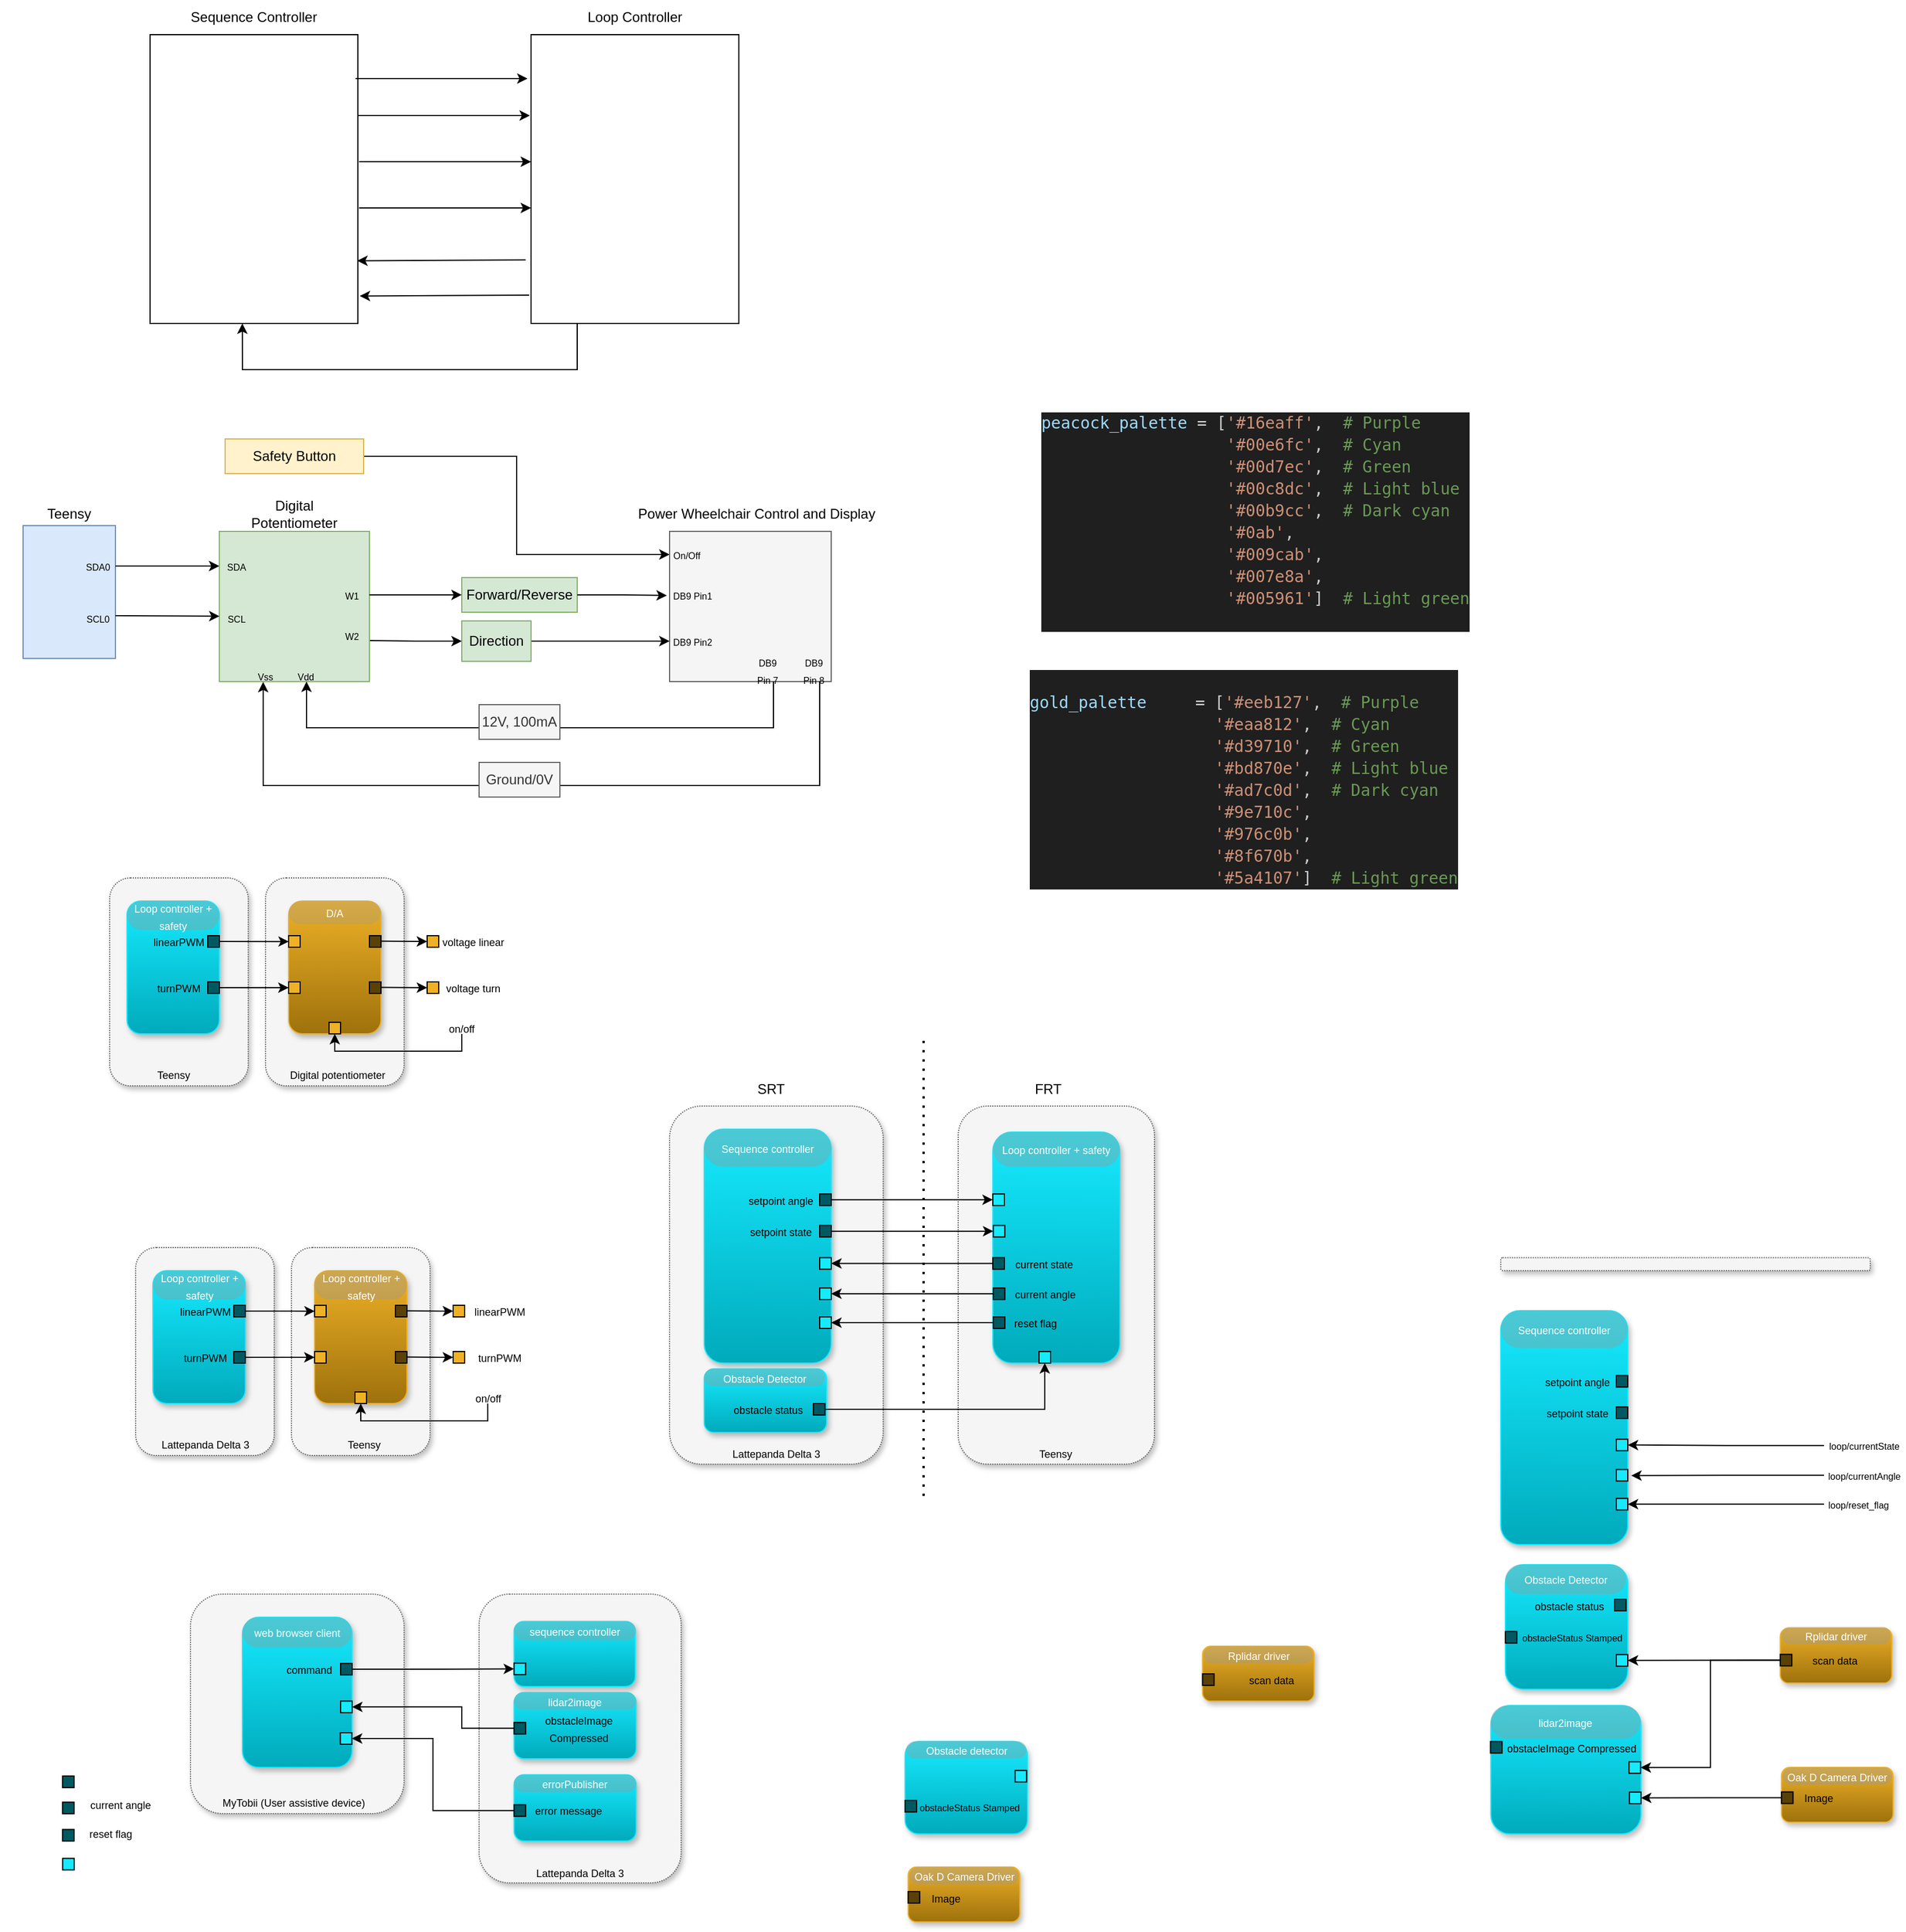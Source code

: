 <mxfile version="24.4.9" type="github">
  <diagram name="Page-1" id="mmhT-Pex-2ySGfsCANb3">
    <mxGraphModel dx="1473" dy="303" grid="1" gridSize="10" guides="1" tooltips="1" connect="1" arrows="1" fold="1" page="1" pageScale="1" pageWidth="850" pageHeight="1100" math="0" shadow="0">
      <root>
        <mxCell id="0" />
        <mxCell id="1" parent="0" />
        <mxCell id="6i7rax9iIgS6po6T7Pem-71" value="" style="endArrow=none;dashed=1;html=1;dashPattern=1 3;strokeWidth=2;rounded=0;" parent="1" edge="1">
          <mxGeometry width="50" height="50" relative="1" as="geometry">
            <mxPoint x="750" y="1445" as="sourcePoint" />
            <mxPoint x="750" y="1045" as="targetPoint" />
          </mxGeometry>
        </mxCell>
        <mxCell id="OU8EpIYlkXX6cTPL9Aab-47" value="" style="rounded=1;whiteSpace=wrap;html=1;fillColor=#f5f5f5;fontColor=#333333;strokeColor=#666666;dashed=1;dashPattern=1 1;shadow=1;" parent="1" vertex="1">
          <mxGeometry x="45" y="910" width="120" height="180" as="geometry" />
        </mxCell>
        <mxCell id="OU8EpIYlkXX6cTPL9Aab-46" value="" style="rounded=1;whiteSpace=wrap;html=1;fillColor=#f5f5f5;fontColor=#333333;strokeColor=#666666;dashed=1;dashPattern=1 1;glass=0;shadow=1;" parent="1" vertex="1">
          <mxGeometry x="180" y="910" width="120" height="180" as="geometry" />
        </mxCell>
        <mxCell id="EqBaHVZNQgICD4WXDvI4-1" value="" style="rounded=0;whiteSpace=wrap;html=1;" parent="1" vertex="1">
          <mxGeometry x="80" y="180" width="180" height="250" as="geometry" />
        </mxCell>
        <mxCell id="EqBaHVZNQgICD4WXDvI4-3" value="" style="rounded=0;whiteSpace=wrap;html=1;" parent="1" vertex="1">
          <mxGeometry x="410" y="180" width="180" height="250" as="geometry" />
        </mxCell>
        <mxCell id="EqBaHVZNQgICD4WXDvI4-4" value="Sequence Controller" style="text;html=1;align=center;verticalAlign=middle;whiteSpace=wrap;rounded=0;" parent="1" vertex="1">
          <mxGeometry x="110" y="150" width="120" height="30" as="geometry" />
        </mxCell>
        <mxCell id="EqBaHVZNQgICD4WXDvI4-5" value="Loop Controller" style="text;html=1;align=center;verticalAlign=middle;whiteSpace=wrap;rounded=0;" parent="1" vertex="1">
          <mxGeometry x="440" y="150" width="120" height="30" as="geometry" />
        </mxCell>
        <mxCell id="EqBaHVZNQgICD4WXDvI4-46" style="edgeStyle=orthogonalEdgeStyle;rounded=0;orthogonalLoop=1;jettySize=auto;html=1;entryX=0;entryY=0.5;entryDx=0;entryDy=0;" parent="1" source="EqBaHVZNQgICD4WXDvI4-8" target="EqBaHVZNQgICD4WXDvI4-19" edge="1">
          <mxGeometry relative="1" as="geometry" />
        </mxCell>
        <mxCell id="EqBaHVZNQgICD4WXDvI4-8" value="Safety Button" style="text;html=1;align=center;verticalAlign=middle;whiteSpace=wrap;rounded=0;fillColor=#fff2cc;strokeColor=#d6b656;" parent="1" vertex="1">
          <mxGeometry x="145" y="530" width="120" height="30" as="geometry" />
        </mxCell>
        <mxCell id="EqBaHVZNQgICD4WXDvI4-9" value="" style="endArrow=classic;html=1;rounded=0;exitX=0.989;exitY=0.152;exitDx=0;exitDy=0;exitPerimeter=0;entryX=-0.017;entryY=0.152;entryDx=0;entryDy=0;entryPerimeter=0;" parent="1" source="EqBaHVZNQgICD4WXDvI4-1" target="EqBaHVZNQgICD4WXDvI4-3" edge="1">
          <mxGeometry width="50" height="50" relative="1" as="geometry">
            <mxPoint x="330" y="400" as="sourcePoint" />
            <mxPoint x="380" y="350" as="targetPoint" />
          </mxGeometry>
        </mxCell>
        <mxCell id="EqBaHVZNQgICD4WXDvI4-10" value="" style="endArrow=classic;html=1;rounded=0;exitX=0.989;exitY=0.152;exitDx=0;exitDy=0;exitPerimeter=0;entryX=-0.017;entryY=0.152;entryDx=0;entryDy=0;entryPerimeter=0;" parent="1" edge="1">
          <mxGeometry width="50" height="50" relative="1" as="geometry">
            <mxPoint x="260" y="250" as="sourcePoint" />
            <mxPoint x="409" y="250" as="targetPoint" />
          </mxGeometry>
        </mxCell>
        <mxCell id="EqBaHVZNQgICD4WXDvI4-11" value="" style="endArrow=classic;html=1;rounded=0;exitX=0.989;exitY=0.152;exitDx=0;exitDy=0;exitPerimeter=0;entryX=-0.017;entryY=0.152;entryDx=0;entryDy=0;entryPerimeter=0;" parent="1" edge="1">
          <mxGeometry width="50" height="50" relative="1" as="geometry">
            <mxPoint x="261" y="290" as="sourcePoint" />
            <mxPoint x="410" y="290" as="targetPoint" />
          </mxGeometry>
        </mxCell>
        <mxCell id="EqBaHVZNQgICD4WXDvI4-12" value="" style="endArrow=classic;html=1;rounded=0;exitX=0.989;exitY=0.152;exitDx=0;exitDy=0;exitPerimeter=0;entryX=-0.017;entryY=0.152;entryDx=0;entryDy=0;entryPerimeter=0;" parent="1" edge="1">
          <mxGeometry width="50" height="50" relative="1" as="geometry">
            <mxPoint x="261" y="330" as="sourcePoint" />
            <mxPoint x="410" y="330" as="targetPoint" />
          </mxGeometry>
        </mxCell>
        <mxCell id="EqBaHVZNQgICD4WXDvI4-13" value="" style="endArrow=classic;html=1;rounded=0;exitX=-0.026;exitY=0.78;exitDx=0;exitDy=0;exitPerimeter=0;entryX=0.997;entryY=0.783;entryDx=0;entryDy=0;entryPerimeter=0;" parent="1" source="EqBaHVZNQgICD4WXDvI4-3" target="EqBaHVZNQgICD4WXDvI4-1" edge="1">
          <mxGeometry width="50" height="50" relative="1" as="geometry">
            <mxPoint x="400" y="374.25" as="sourcePoint" />
            <mxPoint x="270" y="374" as="targetPoint" />
          </mxGeometry>
        </mxCell>
        <mxCell id="EqBaHVZNQgICD4WXDvI4-14" value="" style="endArrow=classic;html=1;rounded=0;exitX=-0.009;exitY=0.902;exitDx=0;exitDy=0;exitPerimeter=0;entryX=1.009;entryY=0.905;entryDx=0;entryDy=0;entryPerimeter=0;" parent="1" source="EqBaHVZNQgICD4WXDvI4-3" target="EqBaHVZNQgICD4WXDvI4-1" edge="1">
          <mxGeometry width="50" height="50" relative="1" as="geometry">
            <mxPoint x="308" y="268" as="sourcePoint" />
            <mxPoint x="264" y="405" as="targetPoint" />
          </mxGeometry>
        </mxCell>
        <mxCell id="EqBaHVZNQgICD4WXDvI4-15" value="" style="endArrow=classic;html=1;rounded=0;entryX=0.444;entryY=1;entryDx=0;entryDy=0;entryPerimeter=0;" parent="1" target="EqBaHVZNQgICD4WXDvI4-1" edge="1">
          <mxGeometry width="50" height="50" relative="1" as="geometry">
            <mxPoint x="450" y="430" as="sourcePoint" />
            <mxPoint x="264" y="470" as="targetPoint" />
            <Array as="points">
              <mxPoint x="450" y="470" />
              <mxPoint x="160" y="470" />
            </Array>
          </mxGeometry>
        </mxCell>
        <mxCell id="EqBaHVZNQgICD4WXDvI4-16" value="" style="rounded=0;whiteSpace=wrap;html=1;fillColor=#f5f5f5;fontColor=#333333;strokeColor=#666666;" parent="1" vertex="1">
          <mxGeometry x="530" y="610" width="140" height="130" as="geometry" />
        </mxCell>
        <mxCell id="EqBaHVZNQgICD4WXDvI4-17" value="Power Wheelchair Control and Display" style="text;html=1;align=center;verticalAlign=middle;resizable=0;points=[];autosize=1;strokeColor=none;fillColor=none;" parent="1" vertex="1">
          <mxGeometry x="490" y="580" width="230" height="30" as="geometry" />
        </mxCell>
        <mxCell id="EqBaHVZNQgICD4WXDvI4-19" value="&lt;font style=&quot;font-size: 8px;&quot;&gt;On/Off&lt;/font&gt;" style="text;html=1;align=center;verticalAlign=middle;whiteSpace=wrap;rounded=0;" parent="1" vertex="1">
          <mxGeometry x="530" y="620" width="30" height="20" as="geometry" />
        </mxCell>
        <mxCell id="EqBaHVZNQgICD4WXDvI4-20" value="" style="rounded=0;whiteSpace=wrap;html=1;fillColor=#d5e8d4;strokeColor=#82b366;" parent="1" vertex="1">
          <mxGeometry x="140" y="610" width="130" height="130" as="geometry" />
        </mxCell>
        <mxCell id="EqBaHVZNQgICD4WXDvI4-21" value="Digital Potentiometer" style="text;html=1;align=center;verticalAlign=middle;whiteSpace=wrap;rounded=0;" parent="1" vertex="1">
          <mxGeometry x="165" y="580" width="80" height="30" as="geometry" />
        </mxCell>
        <mxCell id="EqBaHVZNQgICD4WXDvI4-25" value="Forward/Reverse" style="text;html=1;align=center;verticalAlign=middle;whiteSpace=wrap;rounded=0;fillColor=#d5e8d4;strokeColor=#82b366;" parent="1" vertex="1">
          <mxGeometry x="350" y="650" width="100" height="30" as="geometry" />
        </mxCell>
        <mxCell id="EqBaHVZNQgICD4WXDvI4-50" style="edgeStyle=orthogonalEdgeStyle;rounded=0;orthogonalLoop=1;jettySize=auto;html=1;entryX=0;entryY=0.5;entryDx=0;entryDy=0;" parent="1" source="EqBaHVZNQgICD4WXDvI4-30" target="EqBaHVZNQgICD4WXDvI4-32" edge="1">
          <mxGeometry relative="1" as="geometry" />
        </mxCell>
        <mxCell id="EqBaHVZNQgICD4WXDvI4-30" value="Direction" style="text;html=1;align=center;verticalAlign=middle;whiteSpace=wrap;rounded=0;fillColor=#d5e8d4;strokeColor=#82b366;" parent="1" vertex="1">
          <mxGeometry x="350" y="687.5" width="60" height="35" as="geometry" />
        </mxCell>
        <mxCell id="EqBaHVZNQgICD4WXDvI4-31" value="&lt;font style=&quot;font-size: 8px;&quot;&gt;DB9 Pin1&lt;/font&gt;" style="text;html=1;align=center;verticalAlign=middle;whiteSpace=wrap;rounded=0;" parent="1" vertex="1">
          <mxGeometry x="530" y="660" width="40" height="10" as="geometry" />
        </mxCell>
        <mxCell id="EqBaHVZNQgICD4WXDvI4-32" value="&lt;font style=&quot;font-size: 8px;&quot;&gt;DB9 Pin2&lt;/font&gt;" style="text;html=1;align=center;verticalAlign=middle;whiteSpace=wrap;rounded=0;" parent="1" vertex="1">
          <mxGeometry x="530" y="700" width="40" height="10" as="geometry" />
        </mxCell>
        <mxCell id="EqBaHVZNQgICD4WXDvI4-34" style="edgeStyle=orthogonalEdgeStyle;rounded=0;orthogonalLoop=1;jettySize=auto;html=1;entryX=0.851;entryY=1.025;entryDx=0;entryDy=0;entryPerimeter=0;" parent="1" edge="1">
          <mxGeometry relative="1" as="geometry">
            <mxPoint x="620" y="740" as="sourcePoint" />
            <mxPoint x="215.5" y="740" as="targetPoint" />
            <Array as="points">
              <mxPoint x="620" y="780" />
              <mxPoint x="216" y="780" />
            </Array>
          </mxGeometry>
        </mxCell>
        <mxCell id="EqBaHVZNQgICD4WXDvI4-37" value="12V, 100mA" style="text;html=1;align=center;verticalAlign=middle;whiteSpace=wrap;rounded=0;fillColor=#f5f5f5;strokeColor=#666666;fontColor=#333333;" parent="1" vertex="1">
          <mxGeometry x="365" y="760" width="70" height="30" as="geometry" />
        </mxCell>
        <mxCell id="EqBaHVZNQgICD4WXDvI4-39" style="edgeStyle=orthogonalEdgeStyle;rounded=0;orthogonalLoop=1;jettySize=auto;html=1;entryX=0.292;entryY=1.002;entryDx=0;entryDy=0;entryPerimeter=0;" parent="1" target="EqBaHVZNQgICD4WXDvI4-20" edge="1">
          <mxGeometry relative="1" as="geometry">
            <mxPoint x="660" y="740" as="sourcePoint" />
            <mxPoint x="179.5" y="790" as="targetPoint" />
            <Array as="points">
              <mxPoint x="660" y="830" />
              <mxPoint x="178" y="830" />
            </Array>
          </mxGeometry>
        </mxCell>
        <mxCell id="EqBaHVZNQgICD4WXDvI4-40" value="Ground/0V" style="text;html=1;align=center;verticalAlign=middle;whiteSpace=wrap;rounded=0;fillColor=#f5f5f5;strokeColor=#666666;fontColor=#333333;" parent="1" vertex="1">
          <mxGeometry x="365" y="810" width="70" height="30" as="geometry" />
        </mxCell>
        <mxCell id="EqBaHVZNQgICD4WXDvI4-47" style="edgeStyle=orthogonalEdgeStyle;rounded=0;orthogonalLoop=1;jettySize=auto;html=1;entryX=1;entryY=0.423;entryDx=0;entryDy=0;entryPerimeter=0;startArrow=classic;startFill=1;endArrow=none;endFill=0;" parent="1" source="EqBaHVZNQgICD4WXDvI4-25" target="EqBaHVZNQgICD4WXDvI4-20" edge="1">
          <mxGeometry relative="1" as="geometry" />
        </mxCell>
        <mxCell id="EqBaHVZNQgICD4WXDvI4-48" style="edgeStyle=orthogonalEdgeStyle;rounded=0;orthogonalLoop=1;jettySize=auto;html=1;entryX=-0.017;entryY=0.427;entryDx=0;entryDy=0;entryPerimeter=0;" parent="1" source="EqBaHVZNQgICD4WXDvI4-25" target="EqBaHVZNQgICD4WXDvI4-16" edge="1">
          <mxGeometry relative="1" as="geometry" />
        </mxCell>
        <mxCell id="EqBaHVZNQgICD4WXDvI4-49" style="edgeStyle=orthogonalEdgeStyle;rounded=0;orthogonalLoop=1;jettySize=auto;html=1;entryX=1.004;entryY=0.727;entryDx=0;entryDy=0;entryPerimeter=0;startArrow=classic;startFill=1;endArrow=none;endFill=0;" parent="1" source="EqBaHVZNQgICD4WXDvI4-30" target="EqBaHVZNQgICD4WXDvI4-20" edge="1">
          <mxGeometry relative="1" as="geometry">
            <mxPoint x="274" y="703" as="targetPoint" />
          </mxGeometry>
        </mxCell>
        <mxCell id="EqBaHVZNQgICD4WXDvI4-52" value="&lt;font style=&quot;font-size: 8px;&quot;&gt;DB9 Pin 7&lt;br&gt;&lt;/font&gt;" style="text;html=1;align=center;verticalAlign=middle;whiteSpace=wrap;rounded=0;" parent="1" vertex="1">
          <mxGeometry x="600" y="730" width="30" as="geometry" />
        </mxCell>
        <mxCell id="EqBaHVZNQgICD4WXDvI4-53" value="&lt;font style=&quot;font-size: 8px;&quot;&gt;DB9 Pin 8&lt;br&gt;&lt;/font&gt;" style="text;html=1;align=center;verticalAlign=middle;whiteSpace=wrap;rounded=0;" parent="1" vertex="1">
          <mxGeometry x="640" y="725" width="30" height="10" as="geometry" />
        </mxCell>
        <mxCell id="EqBaHVZNQgICD4WXDvI4-57" value="&lt;font style=&quot;font-size: 8px;&quot;&gt;W1&lt;/font&gt;" style="text;html=1;align=center;verticalAlign=middle;whiteSpace=wrap;rounded=0;" parent="1" vertex="1">
          <mxGeometry x="240" y="655" width="30" height="20" as="geometry" />
        </mxCell>
        <mxCell id="EqBaHVZNQgICD4WXDvI4-58" value="&lt;font style=&quot;font-size: 8px;&quot;&gt;W2&lt;/font&gt;" style="text;html=1;align=center;verticalAlign=middle;whiteSpace=wrap;rounded=0;" parent="1" vertex="1">
          <mxGeometry x="240" y="690" width="30" height="20" as="geometry" />
        </mxCell>
        <mxCell id="EqBaHVZNQgICD4WXDvI4-60" value="&lt;font style=&quot;font-size: 8px;&quot;&gt;Vdd&lt;/font&gt;" style="text;html=1;align=center;verticalAlign=middle;whiteSpace=wrap;rounded=0;" parent="1" vertex="1">
          <mxGeometry x="200" y="725" width="30" height="20" as="geometry" />
        </mxCell>
        <mxCell id="EqBaHVZNQgICD4WXDvI4-61" value="&lt;font style=&quot;font-size: 8px;&quot;&gt;Vss&lt;/font&gt;" style="text;html=1;align=center;verticalAlign=middle;whiteSpace=wrap;rounded=0;" parent="1" vertex="1">
          <mxGeometry x="165" y="725" width="30" height="20" as="geometry" />
        </mxCell>
        <mxCell id="EqBaHVZNQgICD4WXDvI4-62" value="" style="rounded=0;whiteSpace=wrap;html=1;fillColor=#dae8fc;strokeColor=#6c8ebf;" parent="1" vertex="1">
          <mxGeometry x="-30" y="605" width="80" height="115" as="geometry" />
        </mxCell>
        <mxCell id="EqBaHVZNQgICD4WXDvI4-63" value="Teensy" style="text;html=1;align=center;verticalAlign=middle;whiteSpace=wrap;rounded=0;" parent="1" vertex="1">
          <mxGeometry x="-50" y="580" width="120" height="30" as="geometry" />
        </mxCell>
        <mxCell id="EqBaHVZNQgICD4WXDvI4-68" value="" style="endArrow=classic;html=1;rounded=0;exitX=1;exitY=0.5;exitDx=0;exitDy=0;" parent="1" source="EqBaHVZNQgICD4WXDvI4-74" edge="1">
          <mxGeometry width="50" height="50" relative="1" as="geometry">
            <mxPoint x="140" y="700" as="sourcePoint" />
            <mxPoint x="140" y="640" as="targetPoint" />
          </mxGeometry>
        </mxCell>
        <mxCell id="EqBaHVZNQgICD4WXDvI4-69" value="" style="endArrow=classic;html=1;rounded=0;entryX=0.001;entryY=0.565;entryDx=0;entryDy=0;entryPerimeter=0;" parent="1" target="EqBaHVZNQgICD4WXDvI4-20" edge="1">
          <mxGeometry width="50" height="50" relative="1" as="geometry">
            <mxPoint x="50" y="683" as="sourcePoint" />
            <mxPoint x="190" y="650" as="targetPoint" />
          </mxGeometry>
        </mxCell>
        <mxCell id="EqBaHVZNQgICD4WXDvI4-70" value="&lt;font style=&quot;font-size: 8px;&quot;&gt;SDA&lt;/font&gt;" style="text;html=1;align=center;verticalAlign=middle;whiteSpace=wrap;rounded=0;" parent="1" vertex="1">
          <mxGeometry x="140" y="630" width="30" height="20" as="geometry" />
        </mxCell>
        <mxCell id="EqBaHVZNQgICD4WXDvI4-71" value="&lt;font style=&quot;font-size: 8px;&quot;&gt;SCL&lt;/font&gt;" style="text;html=1;align=center;verticalAlign=middle;whiteSpace=wrap;rounded=0;" parent="1" vertex="1">
          <mxGeometry x="140" y="675" width="30" height="20" as="geometry" />
        </mxCell>
        <mxCell id="EqBaHVZNQgICD4WXDvI4-72" value="&lt;font style=&quot;font-size: 8px;&quot;&gt;SCL0&lt;/font&gt;" style="text;html=1;align=center;verticalAlign=middle;whiteSpace=wrap;rounded=0;" parent="1" vertex="1">
          <mxGeometry x="20" y="675" width="30" height="20" as="geometry" />
        </mxCell>
        <mxCell id="EqBaHVZNQgICD4WXDvI4-74" value="&lt;font style=&quot;font-size: 8px;&quot;&gt;SDA0&lt;/font&gt;" style="text;html=1;align=center;verticalAlign=middle;whiteSpace=wrap;rounded=0;" parent="1" vertex="1">
          <mxGeometry x="20" y="630" width="30" height="20" as="geometry" />
        </mxCell>
        <mxCell id="OU8EpIYlkXX6cTPL9Aab-1" value="" style="rounded=1;whiteSpace=wrap;html=1;fillColor=#16eaff;strokeColor=#16eaff;gradientColor=#00aabb;shadow=1;" parent="1" vertex="1">
          <mxGeometry x="60" y="930" width="80" height="115" as="geometry" />
        </mxCell>
        <mxCell id="OU8EpIYlkXX6cTPL9Aab-2" value="&lt;font color=&quot;#ffffff&quot; style=&quot;font-size: 9px;&quot;&gt;Loop controller + safety&lt;/font&gt;" style="text;html=1;align=center;verticalAlign=middle;whiteSpace=wrap;rounded=1;fillColor=#9a9996;opacity=40;arcSize=50;" parent="1" vertex="1">
          <mxGeometry x="60" y="930" width="80" height="25" as="geometry" />
        </mxCell>
        <mxCell id="OU8EpIYlkXX6cTPL9Aab-3" value="" style="rounded=1;whiteSpace=wrap;html=1;fillColor=#eeb127;strokeColor=#EEB127;gradientColor=#9e710c;glass=0;shadow=1;" parent="1" vertex="1">
          <mxGeometry x="200" y="930" width="80" height="115" as="geometry" />
        </mxCell>
        <mxCell id="OU8EpIYlkXX6cTPL9Aab-5" value="&lt;font color=&quot;#ffffff&quot; style=&quot;font-size: 9px;&quot;&gt;D/A&lt;/font&gt;" style="text;html=1;align=center;verticalAlign=middle;whiteSpace=wrap;rounded=1;fillColor=#9a9996;gradientColor=none;perimeterSpacing=0;opacity=30;arcSize=50;" parent="1" vertex="1">
          <mxGeometry x="200" y="930" width="80" height="20" as="geometry" />
        </mxCell>
        <mxCell id="OU8EpIYlkXX6cTPL9Aab-6" value="&lt;div style=&quot;color: #cccccc;background-color: #1f1f1f;font-family: &#39;Droid Sans Mono&#39;, &#39;monospace&#39;, monospace;font-weight: normal;font-size: 14px;line-height: 19px;white-space: pre;&quot;&gt;&lt;div&gt;&lt;span style=&quot;color: #9cdcfe;&quot;&gt;peacock_palette&lt;/span&gt;&lt;span style=&quot;color: #cccccc;&quot;&gt; &lt;/span&gt;&lt;span style=&quot;color: #d4d4d4;&quot;&gt;=&lt;/span&gt;&lt;span style=&quot;color: #cccccc;&quot;&gt; [&lt;/span&gt;&lt;span style=&quot;color: #ce9178;&quot;&gt;&#39;#16eaff&#39;&lt;/span&gt;&lt;span style=&quot;color: #cccccc;&quot;&gt;,  &lt;/span&gt;&lt;span style=&quot;color: #6a9955;&quot;&gt;# Purple&lt;/span&gt;&lt;/div&gt;&lt;div&gt;&lt;span style=&quot;color: #cccccc;&quot;&gt;                   &lt;/span&gt;&lt;span style=&quot;color: #ce9178;&quot;&gt;&#39;#00e6fc&#39;&lt;/span&gt;&lt;span style=&quot;color: #cccccc;&quot;&gt;,  &lt;/span&gt;&lt;span style=&quot;color: #6a9955;&quot;&gt;# Cyan&lt;/span&gt;&lt;/div&gt;&lt;div&gt;&lt;span style=&quot;color: #cccccc;&quot;&gt;                   &lt;/span&gt;&lt;span style=&quot;color: #ce9178;&quot;&gt;&#39;#00d7ec&#39;&lt;/span&gt;&lt;span style=&quot;color: #cccccc;&quot;&gt;,  &lt;/span&gt;&lt;span style=&quot;color: #6a9955;&quot;&gt;# Green&lt;/span&gt;&lt;/div&gt;&lt;div&gt;&lt;span style=&quot;color: #cccccc;&quot;&gt;                   &lt;/span&gt;&lt;span style=&quot;color: #ce9178;&quot;&gt;&#39;#00c8dc&#39;&lt;/span&gt;&lt;span style=&quot;color: #cccccc;&quot;&gt;,  &lt;/span&gt;&lt;span style=&quot;color: #6a9955;&quot;&gt;# Light blue&lt;/span&gt;&lt;/div&gt;&lt;div&gt;&lt;span style=&quot;color: #cccccc;&quot;&gt;                   &lt;/span&gt;&lt;span style=&quot;color: #ce9178;&quot;&gt;&#39;#00b9cc&#39;&lt;/span&gt;&lt;span style=&quot;color: #cccccc;&quot;&gt;,  &lt;/span&gt;&lt;span style=&quot;color: #6a9955;&quot;&gt;# Dark cyan&lt;/span&gt;&lt;/div&gt;&lt;div&gt;&lt;span style=&quot;color: #cccccc;&quot;&gt;                   &lt;/span&gt;&lt;span style=&quot;color: #ce9178;&quot;&gt;&#39;#0ab&#39;&lt;/span&gt;&lt;span style=&quot;color: #cccccc;&quot;&gt;,&lt;/span&gt;&lt;/div&gt;&lt;div&gt;&lt;span style=&quot;color: #cccccc;&quot;&gt;                   &lt;/span&gt;&lt;span style=&quot;color: #ce9178;&quot;&gt;&#39;#009cab&#39;&lt;/span&gt;&lt;span style=&quot;color: #cccccc;&quot;&gt;,&lt;/span&gt;&lt;/div&gt;&lt;div&gt;&lt;span style=&quot;color: #cccccc;&quot;&gt;                   &lt;/span&gt;&lt;span style=&quot;color: #ce9178;&quot;&gt;&#39;#007e8a&#39;&lt;/span&gt;&lt;span style=&quot;color: #cccccc;&quot;&gt;,&lt;/span&gt;&lt;/div&gt;&lt;div&gt;&lt;span style=&quot;color: #cccccc;&quot;&gt;                   &lt;/span&gt;&lt;span style=&quot;color: #ce9178;&quot;&gt;&#39;#005961&#39;&lt;/span&gt;&lt;span style=&quot;color: #cccccc;&quot;&gt;]  &lt;/span&gt;&lt;span style=&quot;color: #6a9955;&quot;&gt;# Light green&lt;/span&gt;&lt;/div&gt;&lt;br&gt;&lt;/div&gt;" style="text;whiteSpace=wrap;html=1;" parent="1" vertex="1">
          <mxGeometry x="850" y="500" width="400" height="210" as="geometry" />
        </mxCell>
        <mxCell id="OU8EpIYlkXX6cTPL9Aab-7" value="&lt;div style=&quot;color: #cccccc;background-color: #1f1f1f;font-family: &#39;Droid Sans Mono&#39;, &#39;monospace&#39;, monospace;font-weight: normal;font-size: 14px;line-height: 19px;white-space: pre;&quot;&gt;&lt;br&gt;&lt;div&gt;&lt;span style=&quot;color: #9cdcfe;&quot;&gt;gold_palette&lt;/span&gt;&lt;span style=&quot;color: #cccccc;&quot;&gt;     &lt;/span&gt;&lt;span style=&quot;color: #d4d4d4;&quot;&gt;=&lt;/span&gt;&lt;span style=&quot;color: #cccccc;&quot;&gt; [&lt;/span&gt;&lt;span style=&quot;color: #ce9178;&quot;&gt;&#39;#eeb127&#39;&lt;/span&gt;&lt;span style=&quot;color: #cccccc;&quot;&gt;,  &lt;/span&gt;&lt;span style=&quot;color: #6a9955;&quot;&gt;# Purple&lt;/span&gt;&lt;/div&gt;&lt;div&gt;&lt;span style=&quot;color: #cccccc;&quot;&gt;                   &lt;/span&gt;&lt;span style=&quot;color: #ce9178;&quot;&gt;&#39;#eaa812&#39;&lt;/span&gt;&lt;span style=&quot;color: #cccccc;&quot;&gt;,  &lt;/span&gt;&lt;span style=&quot;color: #6a9955;&quot;&gt;# Cyan&lt;/span&gt;&lt;/div&gt;&lt;div&gt;&lt;span style=&quot;color: #cccccc;&quot;&gt;                   &lt;/span&gt;&lt;span style=&quot;color: #ce9178;&quot;&gt;&#39;#d39710&#39;&lt;/span&gt;&lt;span style=&quot;color: #cccccc;&quot;&gt;,  &lt;/span&gt;&lt;span style=&quot;color: #6a9955;&quot;&gt;# Green&lt;/span&gt;&lt;/div&gt;&lt;div&gt;&lt;span style=&quot;color: #cccccc;&quot;&gt;                   &lt;/span&gt;&lt;span style=&quot;color: #ce9178;&quot;&gt;&#39;#bd870e&#39;&lt;/span&gt;&lt;span style=&quot;color: #cccccc;&quot;&gt;,  &lt;/span&gt;&lt;span style=&quot;color: #6a9955;&quot;&gt;# Light blue&lt;/span&gt;&lt;/div&gt;&lt;div&gt;&lt;span style=&quot;color: #cccccc;&quot;&gt;                   &lt;/span&gt;&lt;span style=&quot;color: #ce9178;&quot;&gt;&#39;#ad7c0d&#39;&lt;/span&gt;&lt;span style=&quot;color: #cccccc;&quot;&gt;,  &lt;/span&gt;&lt;span style=&quot;color: #6a9955;&quot;&gt;# Dark cyan&lt;/span&gt;&lt;/div&gt;&lt;div&gt;&lt;span style=&quot;color: #cccccc;&quot;&gt;                   &lt;/span&gt;&lt;span style=&quot;color: #ce9178;&quot;&gt;&#39;#9e710c&#39;&lt;/span&gt;&lt;span style=&quot;color: #cccccc;&quot;&gt;,&lt;/span&gt;&lt;/div&gt;&lt;div&gt;&lt;span style=&quot;color: #cccccc;&quot;&gt;                   &lt;/span&gt;&lt;span style=&quot;color: #ce9178;&quot;&gt;&#39;#976c0b&#39;&lt;/span&gt;&lt;span style=&quot;color: #cccccc;&quot;&gt;,&lt;/span&gt;&lt;/div&gt;&lt;div&gt;&lt;span style=&quot;color: #cccccc;&quot;&gt;                   &lt;/span&gt;&lt;span style=&quot;color: #ce9178;&quot;&gt;&#39;#8f670b&#39;&lt;/span&gt;&lt;span style=&quot;color: #cccccc;&quot;&gt;,&lt;/span&gt;&lt;/div&gt;&lt;div&gt;&lt;span style=&quot;color: #cccccc;&quot;&gt;                   &lt;/span&gt;&lt;span style=&quot;color: #ce9178;&quot;&gt;&#39;#5a4107&#39;&lt;/span&gt;&lt;span style=&quot;color: #cccccc;&quot;&gt;]  &lt;/span&gt;&lt;span style=&quot;color: #6a9955;&quot;&gt;# Light green&lt;/span&gt;&lt;/div&gt;&lt;/div&gt;" style="text;whiteSpace=wrap;html=1;" parent="1" vertex="1">
          <mxGeometry x="840" y="722.5" width="400" height="210" as="geometry" />
        </mxCell>
        <mxCell id="OU8EpIYlkXX6cTPL9Aab-11" value="" style="endArrow=classic;html=1;rounded=0;exitX=1;exitY=0.5;exitDx=0;exitDy=0;entryX=0.002;entryY=0.305;entryDx=0;entryDy=0;entryPerimeter=0;" parent="1" source="OU8EpIYlkXX6cTPL9Aab-20" target="OU8EpIYlkXX6cTPL9Aab-3" edge="1">
          <mxGeometry width="50" height="50" relative="1" as="geometry">
            <mxPoint x="150" y="1020" as="sourcePoint" />
            <mxPoint x="200" y="970" as="targetPoint" />
          </mxGeometry>
        </mxCell>
        <mxCell id="OU8EpIYlkXX6cTPL9Aab-12" value="" style="endArrow=classic;html=1;rounded=0;exitX=1;exitY=0.5;exitDx=0;exitDy=0;entryX=0;entryY=0.5;entryDx=0;entryDy=0;" parent="1" source="OU8EpIYlkXX6cTPL9Aab-21" target="OU8EpIYlkXX6cTPL9Aab-24" edge="1">
          <mxGeometry width="50" height="50" relative="1" as="geometry">
            <mxPoint x="140" y="1000" as="sourcePoint" />
            <mxPoint x="220" y="1005" as="targetPoint" />
          </mxGeometry>
        </mxCell>
        <mxCell id="OU8EpIYlkXX6cTPL9Aab-14" value="&lt;font style=&quot;font-size: 9px;&quot;&gt;linearPWM&lt;/font&gt;" style="text;html=1;align=center;verticalAlign=middle;whiteSpace=wrap;rounded=0;" parent="1" vertex="1">
          <mxGeometry x="85" y="960" width="40" height="10" as="geometry" />
        </mxCell>
        <mxCell id="OU8EpIYlkXX6cTPL9Aab-15" value="&lt;font style=&quot;font-size: 9px;&quot;&gt;turnPWM&lt;/font&gt;" style="text;html=1;align=center;verticalAlign=middle;whiteSpace=wrap;rounded=0;" parent="1" vertex="1">
          <mxGeometry x="85" y="1000" width="40" height="10" as="geometry" />
        </mxCell>
        <mxCell id="OU8EpIYlkXX6cTPL9Aab-44" style="edgeStyle=orthogonalEdgeStyle;rounded=0;orthogonalLoop=1;jettySize=auto;html=1;entryX=0.5;entryY=1;entryDx=0;entryDy=0;" parent="1" source="OU8EpIYlkXX6cTPL9Aab-16" target="OU8EpIYlkXX6cTPL9Aab-35" edge="1">
          <mxGeometry relative="1" as="geometry">
            <Array as="points">
              <mxPoint x="350" y="1060" />
              <mxPoint x="240" y="1060" />
            </Array>
          </mxGeometry>
        </mxCell>
        <mxCell id="OU8EpIYlkXX6cTPL9Aab-16" value="&lt;font style=&quot;font-size: 9px;&quot;&gt;on/off&lt;/font&gt;" style="text;html=1;align=center;verticalAlign=middle;whiteSpace=wrap;rounded=0;" parent="1" vertex="1">
          <mxGeometry x="330" y="1035" width="40" height="10" as="geometry" />
        </mxCell>
        <mxCell id="OU8EpIYlkXX6cTPL9Aab-20" value="" style="rounded=0;whiteSpace=wrap;html=1;fillColor=#005961;" parent="1" vertex="1">
          <mxGeometry x="130" y="960" width="10" height="10" as="geometry" />
        </mxCell>
        <mxCell id="OU8EpIYlkXX6cTPL9Aab-21" value="" style="rounded=0;whiteSpace=wrap;html=1;fillColor=#005961;" parent="1" vertex="1">
          <mxGeometry x="130" y="1000" width="10" height="10" as="geometry" />
        </mxCell>
        <mxCell id="OU8EpIYlkXX6cTPL9Aab-22" value="" style="rounded=0;whiteSpace=wrap;html=1;fillColor=#eeb127;" parent="1" vertex="1">
          <mxGeometry x="200" y="960" width="10" height="10" as="geometry" />
        </mxCell>
        <mxCell id="OU8EpIYlkXX6cTPL9Aab-24" value="" style="rounded=0;whiteSpace=wrap;html=1;fillColor=#eeb127;" parent="1" vertex="1">
          <mxGeometry x="200" y="1000" width="10" height="10" as="geometry" />
        </mxCell>
        <mxCell id="OU8EpIYlkXX6cTPL9Aab-25" value="" style="rounded=0;whiteSpace=wrap;html=1;fillColor=#5a4107;" parent="1" vertex="1">
          <mxGeometry x="270" y="960" width="10" height="10" as="geometry" />
        </mxCell>
        <mxCell id="OU8EpIYlkXX6cTPL9Aab-26" value="" style="rounded=0;whiteSpace=wrap;html=1;fillColor=#5a4107;" parent="1" vertex="1">
          <mxGeometry x="270" y="1000" width="10" height="10" as="geometry" />
        </mxCell>
        <mxCell id="OU8EpIYlkXX6cTPL9Aab-27" value="" style="endArrow=classic;html=1;rounded=0;exitX=1;exitY=0.5;exitDx=0;exitDy=0;" parent="1" edge="1">
          <mxGeometry width="50" height="50" relative="1" as="geometry">
            <mxPoint x="280" y="964.8" as="sourcePoint" />
            <mxPoint x="320" y="965" as="targetPoint" />
          </mxGeometry>
        </mxCell>
        <mxCell id="OU8EpIYlkXX6cTPL9Aab-28" value="" style="endArrow=classic;html=1;rounded=0;exitX=1;exitY=0.5;exitDx=0;exitDy=0;" parent="1" edge="1">
          <mxGeometry width="50" height="50" relative="1" as="geometry">
            <mxPoint x="280" y="1004.8" as="sourcePoint" />
            <mxPoint x="320" y="1005" as="targetPoint" />
          </mxGeometry>
        </mxCell>
        <mxCell id="OU8EpIYlkXX6cTPL9Aab-30" value="" style="rounded=0;whiteSpace=wrap;html=1;fillColor=#eeb127;" parent="1" vertex="1">
          <mxGeometry x="320" y="960" width="10" height="10" as="geometry" />
        </mxCell>
        <mxCell id="OU8EpIYlkXX6cTPL9Aab-31" value="" style="rounded=0;whiteSpace=wrap;html=1;fillColor=#eeb127;" parent="1" vertex="1">
          <mxGeometry x="320" y="1000" width="10" height="10" as="geometry" />
        </mxCell>
        <mxCell id="OU8EpIYlkXX6cTPL9Aab-32" value="&lt;font style=&quot;font-size: 9px;&quot;&gt;voltage linear&lt;br&gt;&lt;/font&gt;" style="text;html=1;align=center;verticalAlign=middle;whiteSpace=wrap;rounded=0;" parent="1" vertex="1">
          <mxGeometry x="330" y="960" width="60" height="10" as="geometry" />
        </mxCell>
        <mxCell id="OU8EpIYlkXX6cTPL9Aab-34" value="&lt;font style=&quot;font-size: 9px;&quot;&gt;voltage turn&lt;br&gt;&lt;/font&gt;" style="text;html=1;align=center;verticalAlign=middle;whiteSpace=wrap;rounded=0;" parent="1" vertex="1">
          <mxGeometry x="330" y="1000" width="60" height="10" as="geometry" />
        </mxCell>
        <mxCell id="OU8EpIYlkXX6cTPL9Aab-35" value="" style="rounded=0;whiteSpace=wrap;html=1;fillColor=#eeb127;" parent="1" vertex="1">
          <mxGeometry x="235" y="1035" width="10" height="10" as="geometry" />
        </mxCell>
        <mxCell id="OU8EpIYlkXX6cTPL9Aab-48" value="&lt;font style=&quot;font-size: 9px;&quot;&gt;Teensy&lt;/font&gt;" style="text;html=1;align=center;verticalAlign=middle;whiteSpace=wrap;rounded=0;" parent="1" vertex="1">
          <mxGeometry x="77.5" y="1070" width="45" height="20" as="geometry" />
        </mxCell>
        <mxCell id="OU8EpIYlkXX6cTPL9Aab-49" value="&lt;font style=&quot;font-size: 9px;&quot;&gt;Digital potentiometer&lt;/font&gt;" style="text;html=1;align=center;verticalAlign=middle;whiteSpace=wrap;rounded=0;" parent="1" vertex="1">
          <mxGeometry x="200" y="1070" width="85" height="20" as="geometry" />
        </mxCell>
        <mxCell id="OU8EpIYlkXX6cTPL9Aab-50" value="" style="rounded=1;whiteSpace=wrap;html=1;fillColor=#f5f5f5;fontColor=#333333;strokeColor=#666666;dashed=1;dashPattern=1 1;shadow=1;" parent="1" vertex="1">
          <mxGeometry x="67.5" y="1230" width="120" height="180" as="geometry" />
        </mxCell>
        <mxCell id="OU8EpIYlkXX6cTPL9Aab-51" value="" style="rounded=1;whiteSpace=wrap;html=1;fillColor=#f5f5f5;fontColor=#333333;strokeColor=#666666;dashed=1;dashPattern=1 1;glass=0;shadow=1;" parent="1" vertex="1">
          <mxGeometry x="202.5" y="1230" width="120" height="180" as="geometry" />
        </mxCell>
        <mxCell id="OU8EpIYlkXX6cTPL9Aab-52" value="" style="rounded=1;whiteSpace=wrap;html=1;fillColor=#16eaff;strokeColor=#16eaff;gradientColor=#00aabb;shadow=1;" parent="1" vertex="1">
          <mxGeometry x="82.5" y="1250" width="80" height="115" as="geometry" />
        </mxCell>
        <mxCell id="OU8EpIYlkXX6cTPL9Aab-53" value="&lt;font color=&quot;#ffffff&quot; style=&quot;font-size: 9px;&quot;&gt;Loop controller + safety&lt;/font&gt;" style="text;html=1;align=center;verticalAlign=middle;whiteSpace=wrap;rounded=1;fillColor=#9a9996;opacity=40;arcSize=50;" parent="1" vertex="1">
          <mxGeometry x="82.5" y="1250" width="80" height="25" as="geometry" />
        </mxCell>
        <mxCell id="OU8EpIYlkXX6cTPL9Aab-54" value="" style="rounded=1;whiteSpace=wrap;html=1;fillColor=#eeb127;strokeColor=#EEB127;gradientColor=#9e710c;glass=0;shadow=1;" parent="1" vertex="1">
          <mxGeometry x="222.5" y="1250" width="80" height="115" as="geometry" />
        </mxCell>
        <mxCell id="OU8EpIYlkXX6cTPL9Aab-56" value="" style="endArrow=classic;html=1;rounded=0;exitX=1;exitY=0.5;exitDx=0;exitDy=0;entryX=0.002;entryY=0.305;entryDx=0;entryDy=0;entryPerimeter=0;" parent="1" source="OU8EpIYlkXX6cTPL9Aab-62" target="OU8EpIYlkXX6cTPL9Aab-54" edge="1">
          <mxGeometry width="50" height="50" relative="1" as="geometry">
            <mxPoint x="172.5" y="1340" as="sourcePoint" />
            <mxPoint x="222.5" y="1290" as="targetPoint" />
          </mxGeometry>
        </mxCell>
        <mxCell id="OU8EpIYlkXX6cTPL9Aab-57" value="" style="endArrow=classic;html=1;rounded=0;exitX=1;exitY=0.5;exitDx=0;exitDy=0;entryX=0;entryY=0.5;entryDx=0;entryDy=0;" parent="1" source="OU8EpIYlkXX6cTPL9Aab-63" target="OU8EpIYlkXX6cTPL9Aab-65" edge="1">
          <mxGeometry width="50" height="50" relative="1" as="geometry">
            <mxPoint x="162.5" y="1320" as="sourcePoint" />
            <mxPoint x="242.5" y="1325" as="targetPoint" />
          </mxGeometry>
        </mxCell>
        <mxCell id="OU8EpIYlkXX6cTPL9Aab-58" value="&lt;font style=&quot;font-size: 9px;&quot;&gt;linearPWM&lt;/font&gt;" style="text;html=1;align=center;verticalAlign=middle;whiteSpace=wrap;rounded=0;" parent="1" vertex="1">
          <mxGeometry x="107.5" y="1280" width="40" height="10" as="geometry" />
        </mxCell>
        <mxCell id="OU8EpIYlkXX6cTPL9Aab-59" value="&lt;font style=&quot;font-size: 9px;&quot;&gt;turnPWM&lt;/font&gt;" style="text;html=1;align=center;verticalAlign=middle;whiteSpace=wrap;rounded=0;" parent="1" vertex="1">
          <mxGeometry x="107.5" y="1320" width="40" height="10" as="geometry" />
        </mxCell>
        <mxCell id="OU8EpIYlkXX6cTPL9Aab-60" style="edgeStyle=orthogonalEdgeStyle;rounded=0;orthogonalLoop=1;jettySize=auto;html=1;entryX=0.5;entryY=1;entryDx=0;entryDy=0;" parent="1" source="OU8EpIYlkXX6cTPL9Aab-61" target="OU8EpIYlkXX6cTPL9Aab-74" edge="1">
          <mxGeometry relative="1" as="geometry">
            <Array as="points">
              <mxPoint x="372.5" y="1380" />
              <mxPoint x="262.5" y="1380" />
            </Array>
          </mxGeometry>
        </mxCell>
        <mxCell id="OU8EpIYlkXX6cTPL9Aab-61" value="&lt;font style=&quot;font-size: 9px;&quot;&gt;on/off&lt;/font&gt;" style="text;html=1;align=center;verticalAlign=middle;whiteSpace=wrap;rounded=0;" parent="1" vertex="1">
          <mxGeometry x="352.5" y="1355" width="40" height="10" as="geometry" />
        </mxCell>
        <mxCell id="OU8EpIYlkXX6cTPL9Aab-62" value="" style="rounded=0;whiteSpace=wrap;html=1;fillColor=#005961;" parent="1" vertex="1">
          <mxGeometry x="152.5" y="1280" width="10" height="10" as="geometry" />
        </mxCell>
        <mxCell id="OU8EpIYlkXX6cTPL9Aab-63" value="" style="rounded=0;whiteSpace=wrap;html=1;fillColor=#005961;" parent="1" vertex="1">
          <mxGeometry x="152.5" y="1320" width="10" height="10" as="geometry" />
        </mxCell>
        <mxCell id="OU8EpIYlkXX6cTPL9Aab-64" value="" style="rounded=0;whiteSpace=wrap;html=1;fillColor=#eeb127;" parent="1" vertex="1">
          <mxGeometry x="222.5" y="1280" width="10" height="10" as="geometry" />
        </mxCell>
        <mxCell id="OU8EpIYlkXX6cTPL9Aab-65" value="" style="rounded=0;whiteSpace=wrap;html=1;fillColor=#eeb127;" parent="1" vertex="1">
          <mxGeometry x="222.5" y="1320" width="10" height="10" as="geometry" />
        </mxCell>
        <mxCell id="OU8EpIYlkXX6cTPL9Aab-66" value="" style="rounded=0;whiteSpace=wrap;html=1;fillColor=#5a4107;" parent="1" vertex="1">
          <mxGeometry x="292.5" y="1280" width="10" height="10" as="geometry" />
        </mxCell>
        <mxCell id="OU8EpIYlkXX6cTPL9Aab-67" value="" style="rounded=0;whiteSpace=wrap;html=1;fillColor=#5a4107;" parent="1" vertex="1">
          <mxGeometry x="292.5" y="1320" width="10" height="10" as="geometry" />
        </mxCell>
        <mxCell id="OU8EpIYlkXX6cTPL9Aab-68" value="" style="endArrow=classic;html=1;rounded=0;exitX=1;exitY=0.5;exitDx=0;exitDy=0;" parent="1" edge="1">
          <mxGeometry width="50" height="50" relative="1" as="geometry">
            <mxPoint x="302.5" y="1284.8" as="sourcePoint" />
            <mxPoint x="342.5" y="1285" as="targetPoint" />
          </mxGeometry>
        </mxCell>
        <mxCell id="OU8EpIYlkXX6cTPL9Aab-69" value="" style="endArrow=classic;html=1;rounded=0;exitX=1;exitY=0.5;exitDx=0;exitDy=0;" parent="1" edge="1">
          <mxGeometry width="50" height="50" relative="1" as="geometry">
            <mxPoint x="302.5" y="1324.8" as="sourcePoint" />
            <mxPoint x="342.5" y="1325" as="targetPoint" />
          </mxGeometry>
        </mxCell>
        <mxCell id="OU8EpIYlkXX6cTPL9Aab-70" value="" style="rounded=0;whiteSpace=wrap;html=1;fillColor=#eeb127;" parent="1" vertex="1">
          <mxGeometry x="342.5" y="1280" width="10" height="10" as="geometry" />
        </mxCell>
        <mxCell id="OU8EpIYlkXX6cTPL9Aab-71" value="" style="rounded=0;whiteSpace=wrap;html=1;fillColor=#eeb127;" parent="1" vertex="1">
          <mxGeometry x="342.5" y="1320" width="10" height="10" as="geometry" />
        </mxCell>
        <mxCell id="OU8EpIYlkXX6cTPL9Aab-72" value="&lt;font style=&quot;font-size: 9px;&quot;&gt;linearPWM&lt;br&gt;&lt;/font&gt;" style="text;html=1;align=center;verticalAlign=middle;whiteSpace=wrap;rounded=0;" parent="1" vertex="1">
          <mxGeometry x="352.5" y="1280" width="60" height="10" as="geometry" />
        </mxCell>
        <mxCell id="OU8EpIYlkXX6cTPL9Aab-73" value="&lt;font style=&quot;font-size: 9px;&quot;&gt;turnPWM&lt;br&gt;&lt;/font&gt;" style="text;html=1;align=center;verticalAlign=middle;whiteSpace=wrap;rounded=0;" parent="1" vertex="1">
          <mxGeometry x="352.5" y="1320" width="60" height="10" as="geometry" />
        </mxCell>
        <mxCell id="OU8EpIYlkXX6cTPL9Aab-74" value="" style="rounded=0;whiteSpace=wrap;html=1;fillColor=#eeb127;" parent="1" vertex="1">
          <mxGeometry x="257.5" y="1355" width="10" height="10" as="geometry" />
        </mxCell>
        <mxCell id="OU8EpIYlkXX6cTPL9Aab-75" value="&lt;font style=&quot;font-size: 9px;&quot;&gt;Lattepanda Delta 3&lt;br&gt;&lt;/font&gt;" style="text;html=1;align=center;verticalAlign=middle;whiteSpace=wrap;rounded=0;" parent="1" vertex="1">
          <mxGeometry x="87.5" y="1390" width="80" height="20" as="geometry" />
        </mxCell>
        <mxCell id="OU8EpIYlkXX6cTPL9Aab-76" value="&lt;font style=&quot;font-size: 9px;&quot;&gt;Teensy&lt;br&gt;&lt;/font&gt;" style="text;html=1;align=center;verticalAlign=middle;whiteSpace=wrap;rounded=0;" parent="1" vertex="1">
          <mxGeometry x="222.5" y="1390" width="85" height="20" as="geometry" />
        </mxCell>
        <mxCell id="OU8EpIYlkXX6cTPL9Aab-77" value="&lt;font color=&quot;#ffffff&quot; style=&quot;font-size: 9px;&quot;&gt;Loop controller + safety&lt;/font&gt;" style="text;html=1;align=center;verticalAlign=middle;whiteSpace=wrap;rounded=1;fillColor=#9a9996;opacity=40;arcSize=50;" parent="1" vertex="1">
          <mxGeometry x="222.5" y="1250" width="80" height="25" as="geometry" />
        </mxCell>
        <mxCell id="6i7rax9iIgS6po6T7Pem-12" value="" style="rounded=1;whiteSpace=wrap;html=1;fillColor=#f5f5f5;fontColor=#333333;strokeColor=#666666;dashed=1;dashPattern=1 1;shadow=1;" parent="1" vertex="1">
          <mxGeometry x="780" y="1107.5" width="170" height="310" as="geometry" />
        </mxCell>
        <mxCell id="6i7rax9iIgS6po6T7Pem-13" value="" style="rounded=1;whiteSpace=wrap;html=1;fillColor=#16eaff;strokeColor=#16eaff;gradientColor=#00aabb;shadow=1;" parent="1" vertex="1">
          <mxGeometry x="810" y="1130" width="110" height="200" as="geometry" />
        </mxCell>
        <mxCell id="6i7rax9iIgS6po6T7Pem-14" value="&lt;font color=&quot;#ffffff&quot; style=&quot;font-size: 9px;&quot;&gt;Loop controller + safety&lt;/font&gt;" style="text;html=1;align=center;verticalAlign=middle;whiteSpace=wrap;rounded=1;fillColor=#9a9996;opacity=40;arcSize=50;" parent="1" vertex="1">
          <mxGeometry x="810.42" y="1130" width="109.58" height="30" as="geometry" />
        </mxCell>
        <mxCell id="6i7rax9iIgS6po6T7Pem-19" value="&lt;font style=&quot;font-size: 9px;&quot;&gt;Teensy&lt;br&gt;&lt;/font&gt;" style="text;html=1;align=center;verticalAlign=middle;whiteSpace=wrap;rounded=0;" parent="1" vertex="1">
          <mxGeometry x="788.34" y="1397.5" width="153.33" height="20" as="geometry" />
        </mxCell>
        <mxCell id="6i7rax9iIgS6po6T7Pem-50" value="" style="rounded=0;whiteSpace=wrap;html=1;fillColor=#005961;" parent="1" vertex="1">
          <mxGeometry x="810.0" y="1238.75" width="10" height="10" as="geometry" />
        </mxCell>
        <mxCell id="6i7rax9iIgS6po6T7Pem-1" value="" style="rounded=1;whiteSpace=wrap;html=1;fillColor=#f5f5f5;fontColor=#333333;strokeColor=#666666;dashed=1;dashPattern=1 1;shadow=1;" parent="1" vertex="1">
          <mxGeometry x="530" y="1107.5" width="185" height="310" as="geometry" />
        </mxCell>
        <mxCell id="6i7rax9iIgS6po6T7Pem-2" value="" style="rounded=1;whiteSpace=wrap;html=1;fillColor=#16eaff;strokeColor=#16eaff;gradientColor=#00aabb;shadow=1;" parent="1" vertex="1">
          <mxGeometry x="560" y="1127.5" width="110" height="202.5" as="geometry" />
        </mxCell>
        <mxCell id="6i7rax9iIgS6po6T7Pem-3" value="&lt;font style=&quot;font-size: 9px;&quot; color=&quot;#ffffff&quot;&gt;Sequence controller&lt;/font&gt;" style="text;html=1;align=center;verticalAlign=middle;whiteSpace=wrap;rounded=1;fillColor=#9a9996;opacity=40;arcSize=50;" parent="1" vertex="1">
          <mxGeometry x="560" y="1127.5" width="110" height="32.5" as="geometry" />
        </mxCell>
        <mxCell id="6i7rax9iIgS6po6T7Pem-4" value="&lt;font style=&quot;font-size: 9px;&quot;&gt;setpoint angle&lt;br&gt;&lt;/font&gt;" style="text;html=1;align=center;verticalAlign=middle;whiteSpace=wrap;rounded=0;" parent="1" vertex="1">
          <mxGeometry x="587.917" y="1180.001" width="76.667" height="17.222" as="geometry" />
        </mxCell>
        <mxCell id="6i7rax9iIgS6po6T7Pem-5" value="&lt;font style=&quot;font-size: 9px;&quot;&gt;setpoint state&lt;br&gt;&lt;/font&gt;" style="text;html=1;align=center;verticalAlign=middle;whiteSpace=wrap;rounded=0;" parent="1" vertex="1">
          <mxGeometry x="587.917" y="1207.22" width="76.667" height="17.222" as="geometry" />
        </mxCell>
        <mxCell id="6i7rax9iIgS6po6T7Pem-8" value="&lt;font style=&quot;font-size: 9px;&quot;&gt;Lattepanda Delta 3&lt;br&gt;&lt;/font&gt;" style="text;html=1;align=center;verticalAlign=middle;whiteSpace=wrap;rounded=0;" parent="1" vertex="1">
          <mxGeometry x="545.84" y="1397.5" width="153.33" height="20" as="geometry" />
        </mxCell>
        <mxCell id="6i7rax9iIgS6po6T7Pem-70" style="edgeStyle=orthogonalEdgeStyle;rounded=0;orthogonalLoop=1;jettySize=auto;html=1;entryX=0;entryY=0.5;entryDx=0;entryDy=0;" parent="1" source="6i7rax9iIgS6po6T7Pem-22" target="6i7rax9iIgS6po6T7Pem-56" edge="1">
          <mxGeometry relative="1" as="geometry" />
        </mxCell>
        <mxCell id="6i7rax9iIgS6po6T7Pem-22" value="" style="rounded=0;whiteSpace=wrap;html=1;fillColor=#005961;" parent="1" vertex="1">
          <mxGeometry x="660.0" y="1183.61" width="10" height="10" as="geometry" />
        </mxCell>
        <mxCell id="6i7rax9iIgS6po6T7Pem-69" style="edgeStyle=orthogonalEdgeStyle;rounded=0;orthogonalLoop=1;jettySize=auto;html=1;entryX=0;entryY=0.5;entryDx=0;entryDy=0;" parent="1" source="6i7rax9iIgS6po6T7Pem-23" target="6i7rax9iIgS6po6T7Pem-55" edge="1">
          <mxGeometry relative="1" as="geometry" />
        </mxCell>
        <mxCell id="6i7rax9iIgS6po6T7Pem-23" value="" style="rounded=0;whiteSpace=wrap;html=1;fillColor=#005961;" parent="1" vertex="1">
          <mxGeometry x="660.0" y="1210.83" width="10" height="10" as="geometry" />
        </mxCell>
        <mxCell id="6i7rax9iIgS6po6T7Pem-33" value="" style="rounded=0;whiteSpace=wrap;html=1;fillColor=#16eaff;" parent="1" vertex="1">
          <mxGeometry x="660.0" y="1238.75" width="10" height="10" as="geometry" />
        </mxCell>
        <mxCell id="6i7rax9iIgS6po6T7Pem-34" value="" style="rounded=0;whiteSpace=wrap;html=1;fillColor=#16eaff;" parent="1" vertex="1">
          <mxGeometry x="660.0" y="1265" width="10" height="10" as="geometry" />
        </mxCell>
        <mxCell id="6i7rax9iIgS6po6T7Pem-35" value="" style="rounded=0;whiteSpace=wrap;html=1;fillColor=#16eaff;" parent="1" vertex="1">
          <mxGeometry x="660.0" y="1290" width="10" height="10" as="geometry" />
        </mxCell>
        <mxCell id="6i7rax9iIgS6po6T7Pem-67" style="edgeStyle=orthogonalEdgeStyle;rounded=0;orthogonalLoop=1;jettySize=auto;html=1;entryX=1;entryY=0.5;entryDx=0;entryDy=0;" parent="1" source="6i7rax9iIgS6po6T7Pem-53" target="6i7rax9iIgS6po6T7Pem-34" edge="1">
          <mxGeometry relative="1" as="geometry" />
        </mxCell>
        <mxCell id="6i7rax9iIgS6po6T7Pem-53" value="" style="rounded=0;whiteSpace=wrap;html=1;fillColor=#005961;" parent="1" vertex="1">
          <mxGeometry x="810.42" y="1265" width="10" height="10" as="geometry" />
        </mxCell>
        <mxCell id="6i7rax9iIgS6po6T7Pem-66" style="edgeStyle=orthogonalEdgeStyle;rounded=0;orthogonalLoop=1;jettySize=auto;html=1;entryX=1;entryY=0.5;entryDx=0;entryDy=0;" parent="1" source="6i7rax9iIgS6po6T7Pem-54" target="6i7rax9iIgS6po6T7Pem-35" edge="1">
          <mxGeometry relative="1" as="geometry" />
        </mxCell>
        <mxCell id="6i7rax9iIgS6po6T7Pem-54" value="" style="rounded=0;whiteSpace=wrap;html=1;fillColor=#005961;" parent="1" vertex="1">
          <mxGeometry x="810.42" y="1290" width="10" height="10" as="geometry" />
        </mxCell>
        <mxCell id="6i7rax9iIgS6po6T7Pem-55" value="" style="rounded=0;whiteSpace=wrap;html=1;fillColor=#16eaff;" parent="1" vertex="1">
          <mxGeometry x="810.42" y="1210.83" width="10" height="10" as="geometry" />
        </mxCell>
        <mxCell id="6i7rax9iIgS6po6T7Pem-56" value="" style="rounded=0;whiteSpace=wrap;html=1;fillColor=#16eaff;" parent="1" vertex="1">
          <mxGeometry x="810.0" y="1183.61" width="10" height="10" as="geometry" />
        </mxCell>
        <mxCell id="6i7rax9iIgS6po6T7Pem-57" value="" style="rounded=1;whiteSpace=wrap;html=1;fillColor=#16eaff;strokeColor=#16eaff;gradientColor=#00aabb;shadow=1;" parent="1" vertex="1">
          <mxGeometry x="560" y="1335" width="106.03" height="55" as="geometry" />
        </mxCell>
        <mxCell id="6i7rax9iIgS6po6T7Pem-58" value="" style="rounded=0;whiteSpace=wrap;html=1;fillColor=#16eaff;" parent="1" vertex="1">
          <mxGeometry x="850.0" y="1320" width="10" height="10" as="geometry" />
        </mxCell>
        <mxCell id="6i7rax9iIgS6po6T7Pem-59" value="&lt;font style=&quot;font-size: 9px;&quot; color=&quot;#ffffff&quot;&gt;Obstacle Detector&lt;br&gt;&lt;/font&gt;" style="text;html=1;align=center;verticalAlign=middle;whiteSpace=wrap;rounded=1;fillColor=#9a9996;opacity=40;arcSize=50;" parent="1" vertex="1">
          <mxGeometry x="560" y="1335" width="104.58" height="15" as="geometry" />
        </mxCell>
        <mxCell id="6i7rax9iIgS6po6T7Pem-65" style="edgeStyle=orthogonalEdgeStyle;rounded=0;orthogonalLoop=1;jettySize=auto;html=1;entryX=0.5;entryY=1;entryDx=0;entryDy=0;" parent="1" source="6i7rax9iIgS6po6T7Pem-60" target="6i7rax9iIgS6po6T7Pem-58" edge="1">
          <mxGeometry relative="1" as="geometry" />
        </mxCell>
        <mxCell id="6i7rax9iIgS6po6T7Pem-60" value="" style="rounded=0;whiteSpace=wrap;html=1;fillColor=#005961;" parent="1" vertex="1">
          <mxGeometry x="654.58" y="1365" width="10" height="10" as="geometry" />
        </mxCell>
        <mxCell id="6i7rax9iIgS6po6T7Pem-61" value="&lt;font style=&quot;font-size: 9px;&quot;&gt;current state&lt;/font&gt;" style="text;html=1;align=center;verticalAlign=middle;whiteSpace=wrap;rounded=0;" parent="1" vertex="1">
          <mxGeometry x="826.47" y="1235.14" width="57.08" height="17.22" as="geometry" />
        </mxCell>
        <mxCell id="6i7rax9iIgS6po6T7Pem-62" value="&lt;font style=&quot;font-size: 9px;&quot;&gt;current angle&lt;br&gt;&lt;/font&gt;" style="text;html=1;align=center;verticalAlign=middle;whiteSpace=wrap;rounded=0;" parent="1" vertex="1">
          <mxGeometry x="821.68" y="1261.39" width="66.66" height="17.22" as="geometry" />
        </mxCell>
        <mxCell id="6i7rax9iIgS6po6T7Pem-63" value="&lt;font style=&quot;font-size: 9px;&quot;&gt;reset flag &lt;br&gt;&lt;/font&gt;" style="text;html=1;align=center;verticalAlign=middle;whiteSpace=wrap;rounded=0;" parent="1" vertex="1">
          <mxGeometry x="821.68" y="1288.2" width="49.99" height="13.61" as="geometry" />
        </mxCell>
        <mxCell id="6i7rax9iIgS6po6T7Pem-64" value="&lt;font style=&quot;font-size: 9px;&quot;&gt;obstacle status&lt;br&gt;&lt;/font&gt;" style="text;html=1;align=center;verticalAlign=middle;whiteSpace=wrap;rounded=0;" parent="1" vertex="1">
          <mxGeometry x="576.667" y="1361.39" width="76.667" height="17.222" as="geometry" />
        </mxCell>
        <mxCell id="6i7rax9iIgS6po6T7Pem-68" style="edgeStyle=orthogonalEdgeStyle;rounded=0;orthogonalLoop=1;jettySize=auto;html=1;entryX=1;entryY=0.5;entryDx=0;entryDy=0;" parent="1" source="6i7rax9iIgS6po6T7Pem-50" target="6i7rax9iIgS6po6T7Pem-33" edge="1">
          <mxGeometry relative="1" as="geometry" />
        </mxCell>
        <mxCell id="6i7rax9iIgS6po6T7Pem-72" value="SRT" style="text;html=1;align=center;verticalAlign=middle;whiteSpace=wrap;rounded=0;" parent="1" vertex="1">
          <mxGeometry x="588" y="1078" width="60" height="30" as="geometry" />
        </mxCell>
        <mxCell id="6i7rax9iIgS6po6T7Pem-73" value="FRT" style="text;html=1;align=center;verticalAlign=middle;whiteSpace=wrap;rounded=0;" parent="1" vertex="1">
          <mxGeometry x="828.34" y="1077.5" width="60" height="30" as="geometry" />
        </mxCell>
        <mxCell id="6i7rax9iIgS6po6T7Pem-75" value="" style="rounded=1;whiteSpace=wrap;html=1;fillColor=#f5f5f5;fontColor=#333333;strokeColor=#666666;dashed=1;dashPattern=1 1;shadow=1;" parent="1" vertex="1">
          <mxGeometry x="365" y="1530" width="175" height="250" as="geometry" />
        </mxCell>
        <mxCell id="6i7rax9iIgS6po6T7Pem-76" value="" style="rounded=1;whiteSpace=wrap;html=1;fillColor=#16eaff;strokeColor=#16eaff;gradientColor=#00aabb;shadow=1;" parent="1" vertex="1">
          <mxGeometry x="395.3" y="1553.61" width="105" height="56.39" as="geometry" />
        </mxCell>
        <mxCell id="6i7rax9iIgS6po6T7Pem-77" value="&lt;font color=&quot;#ffffff&quot; style=&quot;font-size: 9px;&quot;&gt;sequence controller&lt;br&gt;&lt;/font&gt;" style="text;html=1;align=center;verticalAlign=middle;whiteSpace=wrap;rounded=1;fillColor=#9a9996;opacity=40;arcSize=50;" parent="1" vertex="1">
          <mxGeometry x="395.3" y="1553.61" width="105.73" height="16.39" as="geometry" />
        </mxCell>
        <mxCell id="6i7rax9iIgS6po6T7Pem-78" value="&lt;font style=&quot;font-size: 9px;&quot;&gt;Lattepanda Delta 3&lt;br&gt;&lt;/font&gt;" style="text;html=1;align=center;verticalAlign=middle;whiteSpace=wrap;rounded=0;" parent="1" vertex="1">
          <mxGeometry x="375.84" y="1761.25" width="153.33" height="20" as="geometry" />
        </mxCell>
        <mxCell id="6i7rax9iIgS6po6T7Pem-79" value="" style="rounded=0;whiteSpace=wrap;html=1;fillColor=#005961;" parent="1" vertex="1">
          <mxGeometry x="4.17" y="1687.5" width="10" height="10" as="geometry" />
        </mxCell>
        <mxCell id="6i7rax9iIgS6po6T7Pem-80" value="" style="rounded=1;whiteSpace=wrap;html=1;fillColor=#f5f5f5;fontColor=#333333;strokeColor=#666666;dashed=1;dashPattern=1 1;shadow=1;" parent="1" vertex="1">
          <mxGeometry x="115" y="1530" width="185" height="190" as="geometry" />
        </mxCell>
        <mxCell id="6i7rax9iIgS6po6T7Pem-81" value="" style="rounded=1;whiteSpace=wrap;html=1;fillColor=#16eaff;strokeColor=#16eaff;gradientColor=#00aabb;shadow=1;" parent="1" vertex="1">
          <mxGeometry x="160" y="1550" width="95" height="130" as="geometry" />
        </mxCell>
        <mxCell id="6i7rax9iIgS6po6T7Pem-82" value="&lt;font style=&quot;font-size: 9px;&quot; color=&quot;#ffffff&quot;&gt;web browser client&lt;br&gt;&lt;/font&gt;" style="text;html=1;align=center;verticalAlign=middle;whiteSpace=wrap;rounded=1;fillColor=#9a9996;opacity=40;arcSize=50;" parent="1" vertex="1">
          <mxGeometry x="160" y="1550" width="94.79" height="26.39" as="geometry" />
        </mxCell>
        <mxCell id="6i7rax9iIgS6po6T7Pem-83" value="&lt;font style=&quot;font-size: 9px;&quot;&gt;command&lt;br&gt;&lt;/font&gt;" style="text;html=1;align=center;verticalAlign=middle;whiteSpace=wrap;rounded=0;" parent="1" vertex="1">
          <mxGeometry x="187.5" y="1586.11" width="59.58" height="17.22" as="geometry" />
        </mxCell>
        <mxCell id="6i7rax9iIgS6po6T7Pem-85" value="&lt;font style=&quot;font-size: 9px;&quot;&gt;MyTobii (User assistive device)&lt;br&gt;&lt;/font&gt;" style="text;html=1;align=center;verticalAlign=middle;whiteSpace=wrap;rounded=0;" parent="1" vertex="1">
          <mxGeometry x="128.34" y="1700.14" width="153.33" height="20" as="geometry" />
        </mxCell>
        <mxCell id="6i7rax9iIgS6po6T7Pem-86" style="edgeStyle=orthogonalEdgeStyle;rounded=0;orthogonalLoop=1;jettySize=auto;html=1;entryX=0;entryY=0.5;entryDx=0;entryDy=0;" parent="1" source="6i7rax9iIgS6po6T7Pem-87" target="6i7rax9iIgS6po6T7Pem-98" edge="1">
          <mxGeometry relative="1" as="geometry" />
        </mxCell>
        <mxCell id="6i7rax9iIgS6po6T7Pem-87" value="" style="rounded=0;whiteSpace=wrap;html=1;fillColor=#005961;" parent="1" vertex="1">
          <mxGeometry x="245.0" y="1590" width="10" height="10" as="geometry" />
        </mxCell>
        <mxCell id="6i7rax9iIgS6po6T7Pem-90" value="" style="rounded=0;whiteSpace=wrap;html=1;fillColor=#16eaff;" parent="1" vertex="1">
          <mxGeometry x="244.79" y="1650" width="10" height="10" as="geometry" />
        </mxCell>
        <mxCell id="6i7rax9iIgS6po6T7Pem-94" value="" style="rounded=0;whiteSpace=wrap;html=1;fillColor=#005961;" parent="1" vertex="1">
          <mxGeometry x="4.17" y="1710.14" width="10" height="10" as="geometry" />
        </mxCell>
        <mxCell id="6i7rax9iIgS6po6T7Pem-96" value="" style="rounded=0;whiteSpace=wrap;html=1;fillColor=#005961;" parent="1" vertex="1">
          <mxGeometry x="4.17" y="1733.75" width="10" height="10" as="geometry" />
        </mxCell>
        <mxCell id="6i7rax9iIgS6po6T7Pem-98" value="" style="rounded=0;whiteSpace=wrap;html=1;fillColor=#16eaff;" parent="1" vertex="1">
          <mxGeometry x="395.3" y="1589.72" width="10" height="10" as="geometry" />
        </mxCell>
        <mxCell id="6i7rax9iIgS6po6T7Pem-99" value="" style="rounded=1;whiteSpace=wrap;html=1;fillColor=#16eaff;strokeColor=#16eaff;gradientColor=#00aabb;shadow=1;" parent="1" vertex="1">
          <mxGeometry x="395.3" y="1615.14" width="105.73" height="57.36" as="geometry" />
        </mxCell>
        <mxCell id="6i7rax9iIgS6po6T7Pem-100" value="" style="rounded=0;whiteSpace=wrap;html=1;fillColor=#16eaff;" parent="1" vertex="1">
          <mxGeometry x="4.25" y="1758.75" width="10" height="10" as="geometry" />
        </mxCell>
        <mxCell id="6i7rax9iIgS6po6T7Pem-101" value="&lt;font style=&quot;font-size: 9px;&quot; color=&quot;#ffffff&quot;&gt;lidar2image&lt;br&gt;&lt;/font&gt;" style="text;html=1;align=center;verticalAlign=middle;whiteSpace=wrap;rounded=1;fillColor=#9a9996;opacity=40;arcSize=50;" parent="1" vertex="1">
          <mxGeometry x="395.3" y="1615.14" width="105.73" height="15" as="geometry" />
        </mxCell>
        <mxCell id="6i7rax9iIgS6po6T7Pem-158" style="edgeStyle=orthogonalEdgeStyle;rounded=0;orthogonalLoop=1;jettySize=auto;html=1;entryX=1;entryY=0.5;entryDx=0;entryDy=0;" parent="1" source="6i7rax9iIgS6po6T7Pem-103" target="6i7rax9iIgS6po6T7Pem-157" edge="1">
          <mxGeometry relative="1" as="geometry">
            <Array as="points">
              <mxPoint x="350" y="1646" />
              <mxPoint x="350" y="1628" />
            </Array>
          </mxGeometry>
        </mxCell>
        <mxCell id="6i7rax9iIgS6po6T7Pem-103" value="" style="rounded=0;whiteSpace=wrap;html=1;fillColor=#005961;" parent="1" vertex="1">
          <mxGeometry x="395.3" y="1641.11" width="10" height="10" as="geometry" />
        </mxCell>
        <mxCell id="6i7rax9iIgS6po6T7Pem-105" value="&lt;font style=&quot;font-size: 9px;&quot;&gt;current angle&lt;br&gt;&lt;/font&gt;" style="text;html=1;align=center;verticalAlign=middle;whiteSpace=wrap;rounded=0;" parent="1" vertex="1">
          <mxGeometry x="20.84" y="1702.92" width="66.66" height="17.22" as="geometry" />
        </mxCell>
        <mxCell id="6i7rax9iIgS6po6T7Pem-106" value="&lt;font style=&quot;font-size: 9px;&quot;&gt;reset flag &lt;br&gt;&lt;/font&gt;" style="text;html=1;align=center;verticalAlign=middle;whiteSpace=wrap;rounded=0;" parent="1" vertex="1">
          <mxGeometry x="20.84" y="1730.14" width="49.99" height="13.61" as="geometry" />
        </mxCell>
        <mxCell id="6i7rax9iIgS6po6T7Pem-107" value="&lt;div&gt;&lt;font style=&quot;font-size: 9px;&quot;&gt;obstacleImage&lt;/font&gt;&lt;/div&gt;&lt;div&gt;&lt;font style=&quot;font-size: 9px;&quot;&gt;Compressed&lt;/font&gt;&lt;/div&gt;" style="text;html=1;align=center;verticalAlign=middle;whiteSpace=wrap;rounded=0;" parent="1" vertex="1">
          <mxGeometry x="410" y="1637.5" width="83.11" height="17.22" as="geometry" />
        </mxCell>
        <mxCell id="6i7rax9iIgS6po6T7Pem-117" value="" style="rounded=1;whiteSpace=wrap;html=1;fillColor=#16eaff;strokeColor=#16eaff;gradientColor=#00aabb;shadow=1;" parent="1" vertex="1">
          <mxGeometry x="733.97" y="1657.5" width="106.03" height="80.14" as="geometry" />
        </mxCell>
        <mxCell id="6i7rax9iIgS6po6T7Pem-118" value="&lt;font style=&quot;font-size: 9px;&quot; color=&quot;#ffffff&quot;&gt;Obstacle detector&lt;/font&gt;" style="text;html=1;align=center;verticalAlign=middle;whiteSpace=wrap;rounded=1;fillColor=#9a9996;opacity=40;arcSize=50;" parent="1" vertex="1">
          <mxGeometry x="734.69" y="1657.5" width="104.58" height="15" as="geometry" />
        </mxCell>
        <mxCell id="6i7rax9iIgS6po6T7Pem-119" value="&lt;font style=&quot;font-size: 8px;&quot;&gt;obstacleStatus Stamped&lt;br&gt;&lt;/font&gt;" style="text;html=1;align=center;verticalAlign=middle;whiteSpace=wrap;rounded=0;" parent="1" vertex="1">
          <mxGeometry x="744.49" y="1705" width="92.08" height="17.22" as="geometry" />
        </mxCell>
        <mxCell id="6i7rax9iIgS6po6T7Pem-120" value="" style="rounded=0;whiteSpace=wrap;html=1;fillColor=#005961;" parent="1" vertex="1">
          <mxGeometry x="733.97" y="1708.61" width="10" height="10" as="geometry" />
        </mxCell>
        <mxCell id="6i7rax9iIgS6po6T7Pem-127" value="" style="rounded=1;whiteSpace=wrap;html=1;fillColor=#eeb127;strokeColor=#EEB127;gradientColor=#9e710c;glass=0;shadow=1;" parent="1" vertex="1">
          <mxGeometry x="736.67" y="1766.25" width="96.67" height="47.5" as="geometry" />
        </mxCell>
        <mxCell id="6i7rax9iIgS6po6T7Pem-130" value="&lt;font style=&quot;font-size: 9px;&quot; color=&quot;#ffffff&quot;&gt;Oak D Camera Driver&lt;br&gt;&lt;/font&gt;" style="text;html=1;align=center;verticalAlign=middle;whiteSpace=wrap;rounded=1;fillColor=#9a9996;opacity=40;arcSize=50;" parent="1" vertex="1">
          <mxGeometry x="737.72" y="1766.25" width="94.58" height="15" as="geometry" />
        </mxCell>
        <mxCell id="6i7rax9iIgS6po6T7Pem-131" value="" style="rounded=0;whiteSpace=wrap;html=1;fillColor=#5a4107;" parent="1" vertex="1">
          <mxGeometry x="736.67" y="1787.5" width="10" height="10" as="geometry" />
        </mxCell>
        <mxCell id="6i7rax9iIgS6po6T7Pem-139" value="" style="rounded=0;whiteSpace=wrap;html=1;fillColor=#16eaff;" parent="1" vertex="1">
          <mxGeometry x="829.27" y="1682.64" width="10" height="10" as="geometry" />
        </mxCell>
        <mxCell id="6i7rax9iIgS6po6T7Pem-148" value="&lt;font style=&quot;font-size: 9px;&quot;&gt;Image&lt;br&gt;&lt;/font&gt;" style="text;html=1;align=center;verticalAlign=middle;whiteSpace=wrap;rounded=0;" parent="1" vertex="1">
          <mxGeometry x="746.67" y="1783.89" width="45.32" height="17.22" as="geometry" />
        </mxCell>
        <mxCell id="6i7rax9iIgS6po6T7Pem-157" value="" style="rounded=0;whiteSpace=wrap;html=1;fillColor=#16eaff;" parent="1" vertex="1">
          <mxGeometry x="245.0" y="1622.64" width="10" height="10" as="geometry" />
        </mxCell>
        <mxCell id="6i7rax9iIgS6po6T7Pem-159" value="" style="rounded=1;whiteSpace=wrap;html=1;fillColor=#16eaff;strokeColor=#16eaff;gradientColor=#00aabb;shadow=1;" parent="1" vertex="1">
          <mxGeometry x="395.3" y="1686.39" width="105.73" height="57.36" as="geometry" />
        </mxCell>
        <mxCell id="6i7rax9iIgS6po6T7Pem-160" value="&lt;font style=&quot;font-size: 9px;&quot; color=&quot;#ffffff&quot;&gt;errorPublisher&lt;/font&gt;" style="text;html=1;align=center;verticalAlign=middle;whiteSpace=wrap;rounded=1;fillColor=#9a9996;opacity=40;arcSize=50;" parent="1" vertex="1">
          <mxGeometry x="395.3" y="1686.39" width="105.73" height="15" as="geometry" />
        </mxCell>
        <mxCell id="6i7rax9iIgS6po6T7Pem-163" style="edgeStyle=orthogonalEdgeStyle;rounded=0;orthogonalLoop=1;jettySize=auto;html=1;entryX=1;entryY=0.5;entryDx=0;entryDy=0;" parent="1" source="6i7rax9iIgS6po6T7Pem-161" target="6i7rax9iIgS6po6T7Pem-90" edge="1">
          <mxGeometry relative="1" as="geometry" />
        </mxCell>
        <mxCell id="6i7rax9iIgS6po6T7Pem-161" value="" style="rounded=0;whiteSpace=wrap;html=1;fillColor=#005961;" parent="1" vertex="1">
          <mxGeometry x="395.3" y="1712.36" width="10" height="10" as="geometry" />
        </mxCell>
        <mxCell id="6i7rax9iIgS6po6T7Pem-162" value="&lt;div&gt;&lt;font style=&quot;font-size: 9px;&quot;&gt;error message&lt;/font&gt;&lt;/div&gt;" style="text;html=1;align=center;verticalAlign=middle;whiteSpace=wrap;rounded=0;" parent="1" vertex="1">
          <mxGeometry x="410.0" y="1708.75" width="65" height="17.22" as="geometry" />
        </mxCell>
        <mxCell id="zPKu9c6Tq6T2r7FvCA2u-2" value="" style="rounded=1;whiteSpace=wrap;html=1;fillColor=#f5f5f5;fontColor=#333333;strokeColor=#666666;dashed=1;dashPattern=1 1;shadow=1;" vertex="1" parent="1">
          <mxGeometry x="1250" y="1238.75" width="320" height="11.25" as="geometry" />
        </mxCell>
        <mxCell id="zPKu9c6Tq6T2r7FvCA2u-3" value="" style="rounded=1;whiteSpace=wrap;html=1;fillColor=#16eaff;strokeColor=#16eaff;gradientColor=#00aabb;shadow=1;" vertex="1" parent="1">
          <mxGeometry x="1250" y="1284.64" width="110" height="202.5" as="geometry" />
        </mxCell>
        <mxCell id="zPKu9c6Tq6T2r7FvCA2u-4" value="&lt;font style=&quot;font-size: 9px;&quot; color=&quot;#ffffff&quot;&gt;Sequence controller&lt;/font&gt;" style="text;html=1;align=center;verticalAlign=middle;whiteSpace=wrap;rounded=1;fillColor=#9a9996;opacity=40;arcSize=50;" vertex="1" parent="1">
          <mxGeometry x="1250" y="1284.64" width="110" height="32.5" as="geometry" />
        </mxCell>
        <mxCell id="zPKu9c6Tq6T2r7FvCA2u-5" value="&lt;font style=&quot;font-size: 9px;&quot;&gt;setpoint angle&lt;br&gt;&lt;/font&gt;" style="text;html=1;align=center;verticalAlign=middle;whiteSpace=wrap;rounded=0;" vertex="1" parent="1">
          <mxGeometry x="1277.917" y="1337.141" width="76.667" height="17.222" as="geometry" />
        </mxCell>
        <mxCell id="zPKu9c6Tq6T2r7FvCA2u-6" value="&lt;font style=&quot;font-size: 9px;&quot;&gt;setpoint state&lt;br&gt;&lt;/font&gt;" style="text;html=1;align=center;verticalAlign=middle;whiteSpace=wrap;rounded=0;" vertex="1" parent="1">
          <mxGeometry x="1277.917" y="1364.36" width="76.667" height="17.222" as="geometry" />
        </mxCell>
        <mxCell id="zPKu9c6Tq6T2r7FvCA2u-8" value="" style="rounded=0;whiteSpace=wrap;html=1;fillColor=#005961;" vertex="1" parent="1">
          <mxGeometry x="1350" y="1340.75" width="10" height="10" as="geometry" />
        </mxCell>
        <mxCell id="zPKu9c6Tq6T2r7FvCA2u-9" value="" style="rounded=0;whiteSpace=wrap;html=1;fillColor=#005961;" vertex="1" parent="1">
          <mxGeometry x="1350" y="1367.97" width="10" height="10" as="geometry" />
        </mxCell>
        <mxCell id="zPKu9c6Tq6T2r7FvCA2u-10" value="" style="rounded=0;whiteSpace=wrap;html=1;fillColor=#16eaff;" vertex="1" parent="1">
          <mxGeometry x="1350" y="1395.89" width="10" height="10" as="geometry" />
        </mxCell>
        <mxCell id="zPKu9c6Tq6T2r7FvCA2u-11" value="" style="rounded=0;whiteSpace=wrap;html=1;fillColor=#16eaff;" vertex="1" parent="1">
          <mxGeometry x="1350" y="1422.14" width="10" height="10" as="geometry" />
        </mxCell>
        <mxCell id="zPKu9c6Tq6T2r7FvCA2u-12" value="" style="rounded=0;whiteSpace=wrap;html=1;fillColor=#16eaff;" vertex="1" parent="1">
          <mxGeometry x="1350" y="1447.14" width="10" height="10" as="geometry" />
        </mxCell>
        <mxCell id="zPKu9c6Tq6T2r7FvCA2u-13" value="" style="rounded=1;whiteSpace=wrap;html=1;fillColor=#16eaff;strokeColor=#16eaff;gradientColor=#00aabb;shadow=1;" vertex="1" parent="1">
          <mxGeometry x="1253.97" y="1504.5" width="106.03" height="107.86" as="geometry" />
        </mxCell>
        <mxCell id="zPKu9c6Tq6T2r7FvCA2u-14" value="&lt;font style=&quot;font-size: 9px;&quot; color=&quot;#ffffff&quot;&gt;Obstacle Detector&lt;br&gt;&lt;/font&gt;" style="text;html=1;align=center;verticalAlign=middle;whiteSpace=wrap;rounded=1;fillColor=#9a9996;opacity=40;arcSize=50;" vertex="1" parent="1">
          <mxGeometry x="1253.97" y="1504.5" width="104.58" height="25.5" as="geometry" />
        </mxCell>
        <mxCell id="zPKu9c6Tq6T2r7FvCA2u-15" value="" style="rounded=0;whiteSpace=wrap;html=1;fillColor=#005961;" vertex="1" parent="1">
          <mxGeometry x="1348.55" y="1534.5" width="10" height="10" as="geometry" />
        </mxCell>
        <mxCell id="zPKu9c6Tq6T2r7FvCA2u-16" value="&lt;font style=&quot;font-size: 9px;&quot;&gt;obstacle status&lt;br&gt;&lt;/font&gt;" style="text;html=1;align=center;verticalAlign=middle;whiteSpace=wrap;rounded=0;" vertex="1" parent="1">
          <mxGeometry x="1270.637" y="1530.89" width="76.667" height="17.222" as="geometry" />
        </mxCell>
        <mxCell id="zPKu9c6Tq6T2r7FvCA2u-58" style="edgeStyle=orthogonalEdgeStyle;rounded=0;orthogonalLoop=1;jettySize=auto;html=1;entryX=1;entryY=0.5;entryDx=0;entryDy=0;" edge="1" parent="1" source="zPKu9c6Tq6T2r7FvCA2u-18" target="zPKu9c6Tq6T2r7FvCA2u-10">
          <mxGeometry relative="1" as="geometry" />
        </mxCell>
        <mxCell id="zPKu9c6Tq6T2r7FvCA2u-18" value="&lt;font style=&quot;font-size: 8px;&quot;&gt;loop/currentState&lt;/font&gt;" style="text;html=1;align=center;verticalAlign=middle;whiteSpace=wrap;rounded=0;" vertex="1" parent="1">
          <mxGeometry x="1530" y="1392.78" width="70" height="17.22" as="geometry" />
        </mxCell>
        <mxCell id="zPKu9c6Tq6T2r7FvCA2u-19" value="&lt;font style=&quot;font-size: 8px;&quot;&gt;loop/currentAngle&lt;br&gt;&lt;/font&gt;" style="text;html=1;align=center;verticalAlign=middle;whiteSpace=wrap;rounded=0;" vertex="1" parent="1">
          <mxGeometry x="1530" y="1418.53" width="70" height="17.22" as="geometry" />
        </mxCell>
        <mxCell id="zPKu9c6Tq6T2r7FvCA2u-55" style="edgeStyle=orthogonalEdgeStyle;rounded=0;orthogonalLoop=1;jettySize=auto;html=1;entryX=1;entryY=0.5;entryDx=0;entryDy=0;" edge="1" parent="1" source="zPKu9c6Tq6T2r7FvCA2u-20" target="zPKu9c6Tq6T2r7FvCA2u-12">
          <mxGeometry relative="1" as="geometry" />
        </mxCell>
        <mxCell id="zPKu9c6Tq6T2r7FvCA2u-20" value="&lt;font style=&quot;font-size: 8px;&quot;&gt;loop/reset_flag &lt;br&gt;&lt;/font&gt;" style="text;html=1;align=center;verticalAlign=middle;whiteSpace=wrap;rounded=0;" vertex="1" parent="1">
          <mxGeometry x="1530" y="1445.33" width="60" height="13.61" as="geometry" />
        </mxCell>
        <mxCell id="zPKu9c6Tq6T2r7FvCA2u-21" value="&lt;font style=&quot;font-size: 8px;&quot;&gt;obstacleStatus Stamped&lt;br&gt;&lt;/font&gt;" style="text;html=1;align=center;verticalAlign=middle;whiteSpace=wrap;rounded=0;" vertex="1" parent="1">
          <mxGeometry x="1266.47" y="1558.75" width="92.08" height="17.22" as="geometry" />
        </mxCell>
        <mxCell id="zPKu9c6Tq6T2r7FvCA2u-22" value="" style="rounded=0;whiteSpace=wrap;html=1;fillColor=#005961;" vertex="1" parent="1">
          <mxGeometry x="1253.97" y="1562.36" width="10" height="10" as="geometry" />
        </mxCell>
        <mxCell id="zPKu9c6Tq6T2r7FvCA2u-23" value="" style="rounded=0;whiteSpace=wrap;html=1;fillColor=#16eaff;" vertex="1" parent="1">
          <mxGeometry x="1350" y="1582.36" width="10" height="10" as="geometry" />
        </mxCell>
        <mxCell id="6i7rax9iIgS6po6T7Pem-124" value="" style="rounded=1;whiteSpace=wrap;html=1;fillColor=#eeb127;strokeColor=#EEB127;gradientColor=#9e710c;glass=0;shadow=1;" parent="1" vertex="1">
          <mxGeometry x="1492.1" y="1559.52" width="96.67" height="47.5" as="geometry" />
        </mxCell>
        <mxCell id="6i7rax9iIgS6po6T7Pem-128" value="&lt;font style=&quot;font-size: 9px;&quot; color=&quot;#ffffff&quot;&gt;Rplidar driver&lt;br&gt;&lt;/font&gt;" style="text;html=1;align=center;verticalAlign=middle;whiteSpace=wrap;rounded=1;fillColor=#9a9996;opacity=40;arcSize=50;" parent="1" vertex="1">
          <mxGeometry x="1493.15" y="1558.27" width="94.58" height="15" as="geometry" />
        </mxCell>
        <mxCell id="zPKu9c6Tq6T2r7FvCA2u-39" style="edgeStyle=orthogonalEdgeStyle;rounded=0;orthogonalLoop=1;jettySize=auto;html=1;entryX=1;entryY=0.5;entryDx=0;entryDy=0;" edge="1" parent="1" source="6i7rax9iIgS6po6T7Pem-137" target="zPKu9c6Tq6T2r7FvCA2u-23">
          <mxGeometry relative="1" as="geometry" />
        </mxCell>
        <mxCell id="6i7rax9iIgS6po6T7Pem-137" value="" style="rounded=0;whiteSpace=wrap;html=1;fillColor=#5a4107;" parent="1" vertex="1">
          <mxGeometry x="1492.1" y="1582.16" width="10" height="10" as="geometry" />
        </mxCell>
        <mxCell id="6i7rax9iIgS6po6T7Pem-142" value="&lt;font style=&quot;font-size: 9px;&quot;&gt;scan data&lt;br&gt;&lt;/font&gt;" style="text;html=1;align=center;verticalAlign=middle;whiteSpace=wrap;rounded=0;" parent="1" vertex="1">
          <mxGeometry x="1512.1" y="1578.55" width="54.57" height="17.22" as="geometry" />
        </mxCell>
        <mxCell id="zPKu9c6Tq6T2r7FvCA2u-35" value="" style="rounded=1;whiteSpace=wrap;html=1;fillColor=#eeb127;strokeColor=#EEB127;gradientColor=#9e710c;glass=0;shadow=1;" vertex="1" parent="1">
          <mxGeometry x="991.67" y="1575.14" width="96.67" height="47.5" as="geometry" />
        </mxCell>
        <mxCell id="zPKu9c6Tq6T2r7FvCA2u-36" value="&lt;font style=&quot;font-size: 9px;&quot; color=&quot;#ffffff&quot;&gt;Rplidar driver&lt;br&gt;&lt;/font&gt;" style="text;html=1;align=center;verticalAlign=middle;whiteSpace=wrap;rounded=1;fillColor=#9a9996;opacity=40;arcSize=50;" vertex="1" parent="1">
          <mxGeometry x="992.72" y="1575.14" width="94.58" height="15" as="geometry" />
        </mxCell>
        <mxCell id="zPKu9c6Tq6T2r7FvCA2u-37" value="" style="rounded=0;whiteSpace=wrap;html=1;fillColor=#5a4107;" vertex="1" parent="1">
          <mxGeometry x="991.67" y="1599.03" width="10" height="10" as="geometry" />
        </mxCell>
        <mxCell id="zPKu9c6Tq6T2r7FvCA2u-38" value="&lt;font style=&quot;font-size: 9px;&quot;&gt;scan data&lt;br&gt;&lt;/font&gt;" style="text;html=1;align=center;verticalAlign=middle;whiteSpace=wrap;rounded=0;" vertex="1" parent="1">
          <mxGeometry x="1023.76" y="1595.14" width="54.57" height="17.22" as="geometry" />
        </mxCell>
        <mxCell id="zPKu9c6Tq6T2r7FvCA2u-41" value="" style="rounded=1;whiteSpace=wrap;html=1;fillColor=#eeb127;strokeColor=#EEB127;gradientColor=#9e710c;glass=0;shadow=1;" vertex="1" parent="1">
          <mxGeometry x="1493.15" y="1680.0" width="96.67" height="47.5" as="geometry" />
        </mxCell>
        <mxCell id="zPKu9c6Tq6T2r7FvCA2u-42" value="&lt;font style=&quot;font-size: 9px;&quot; color=&quot;#ffffff&quot;&gt;Oak D Camera Driver&lt;br&gt;&lt;/font&gt;" style="text;html=1;align=center;verticalAlign=middle;whiteSpace=wrap;rounded=1;fillColor=#9a9996;opacity=40;arcSize=50;" vertex="1" parent="1">
          <mxGeometry x="1494.2" y="1680.0" width="94.58" height="15" as="geometry" />
        </mxCell>
        <mxCell id="zPKu9c6Tq6T2r7FvCA2u-53" style="edgeStyle=orthogonalEdgeStyle;rounded=0;orthogonalLoop=1;jettySize=auto;html=1;entryX=1;entryY=0.5;entryDx=0;entryDy=0;" edge="1" parent="1" source="zPKu9c6Tq6T2r7FvCA2u-43" target="zPKu9c6Tq6T2r7FvCA2u-51">
          <mxGeometry relative="1" as="geometry" />
        </mxCell>
        <mxCell id="zPKu9c6Tq6T2r7FvCA2u-43" value="" style="rounded=0;whiteSpace=wrap;html=1;fillColor=#5a4107;" vertex="1" parent="1">
          <mxGeometry x="1493.15" y="1701.25" width="10" height="10" as="geometry" />
        </mxCell>
        <mxCell id="zPKu9c6Tq6T2r7FvCA2u-44" value="&lt;font style=&quot;font-size: 9px;&quot;&gt;Image&lt;br&gt;&lt;/font&gt;" style="text;html=1;align=center;verticalAlign=middle;whiteSpace=wrap;rounded=0;" vertex="1" parent="1">
          <mxGeometry x="1503.15" y="1697.64" width="45.32" height="17.22" as="geometry" />
        </mxCell>
        <mxCell id="zPKu9c6Tq6T2r7FvCA2u-45" value="" style="rounded=1;whiteSpace=wrap;html=1;fillColor=#16eaff;strokeColor=#16eaff;gradientColor=#00aabb;shadow=1;" vertex="1" parent="1">
          <mxGeometry x="1241.42" y="1626.32" width="130" height="111.32" as="geometry" />
        </mxCell>
        <mxCell id="zPKu9c6Tq6T2r7FvCA2u-46" value="&lt;font style=&quot;font-size: 9px;&quot; color=&quot;#ffffff&quot;&gt;lidar2image&lt;br&gt;&lt;/font&gt;" style="text;html=1;align=center;verticalAlign=middle;whiteSpace=wrap;rounded=1;fillColor=#9a9996;opacity=40;arcSize=50;" vertex="1" parent="1">
          <mxGeometry x="1241.1" y="1626.32" width="130" height="28.89" as="geometry" />
        </mxCell>
        <mxCell id="zPKu9c6Tq6T2r7FvCA2u-47" value="" style="rounded=0;whiteSpace=wrap;html=1;fillColor=#005961;" vertex="1" parent="1">
          <mxGeometry x="1241.1" y="1657.64" width="10" height="10" as="geometry" />
        </mxCell>
        <mxCell id="zPKu9c6Tq6T2r7FvCA2u-48" value="&lt;div&gt;&lt;font style=&quot;font-size: 9px;&quot;&gt;obstacleImage Compressed&lt;/font&gt;&lt;/div&gt;" style="text;html=1;align=center;verticalAlign=middle;whiteSpace=wrap;rounded=0;" vertex="1" parent="1">
          <mxGeometry x="1252.38" y="1654.03" width="119.04" height="17.22" as="geometry" />
        </mxCell>
        <mxCell id="zPKu9c6Tq6T2r7FvCA2u-54" style="edgeStyle=orthogonalEdgeStyle;rounded=0;orthogonalLoop=1;jettySize=auto;html=1;entryX=0;entryY=0.5;entryDx=0;entryDy=0;endArrow=none;endFill=0;startArrow=classic;startFill=1;" edge="1" parent="1" source="zPKu9c6Tq6T2r7FvCA2u-50" target="6i7rax9iIgS6po6T7Pem-137">
          <mxGeometry relative="1" as="geometry" />
        </mxCell>
        <mxCell id="zPKu9c6Tq6T2r7FvCA2u-50" value="" style="rounded=0;whiteSpace=wrap;html=1;fillColor=#16eaff;" vertex="1" parent="1">
          <mxGeometry x="1361.1" y="1675.14" width="10" height="10" as="geometry" />
        </mxCell>
        <mxCell id="zPKu9c6Tq6T2r7FvCA2u-51" value="" style="rounded=0;whiteSpace=wrap;html=1;fillColor=#16eaff;" vertex="1" parent="1">
          <mxGeometry x="1361.42" y="1701.39" width="10" height="10" as="geometry" />
        </mxCell>
        <mxCell id="zPKu9c6Tq6T2r7FvCA2u-57" style="edgeStyle=orthogonalEdgeStyle;rounded=0;orthogonalLoop=1;jettySize=auto;html=1;entryX=1.298;entryY=0.526;entryDx=0;entryDy=0;entryPerimeter=0;" edge="1" parent="1" source="zPKu9c6Tq6T2r7FvCA2u-19" target="zPKu9c6Tq6T2r7FvCA2u-11">
          <mxGeometry relative="1" as="geometry" />
        </mxCell>
      </root>
    </mxGraphModel>
  </diagram>
</mxfile>
